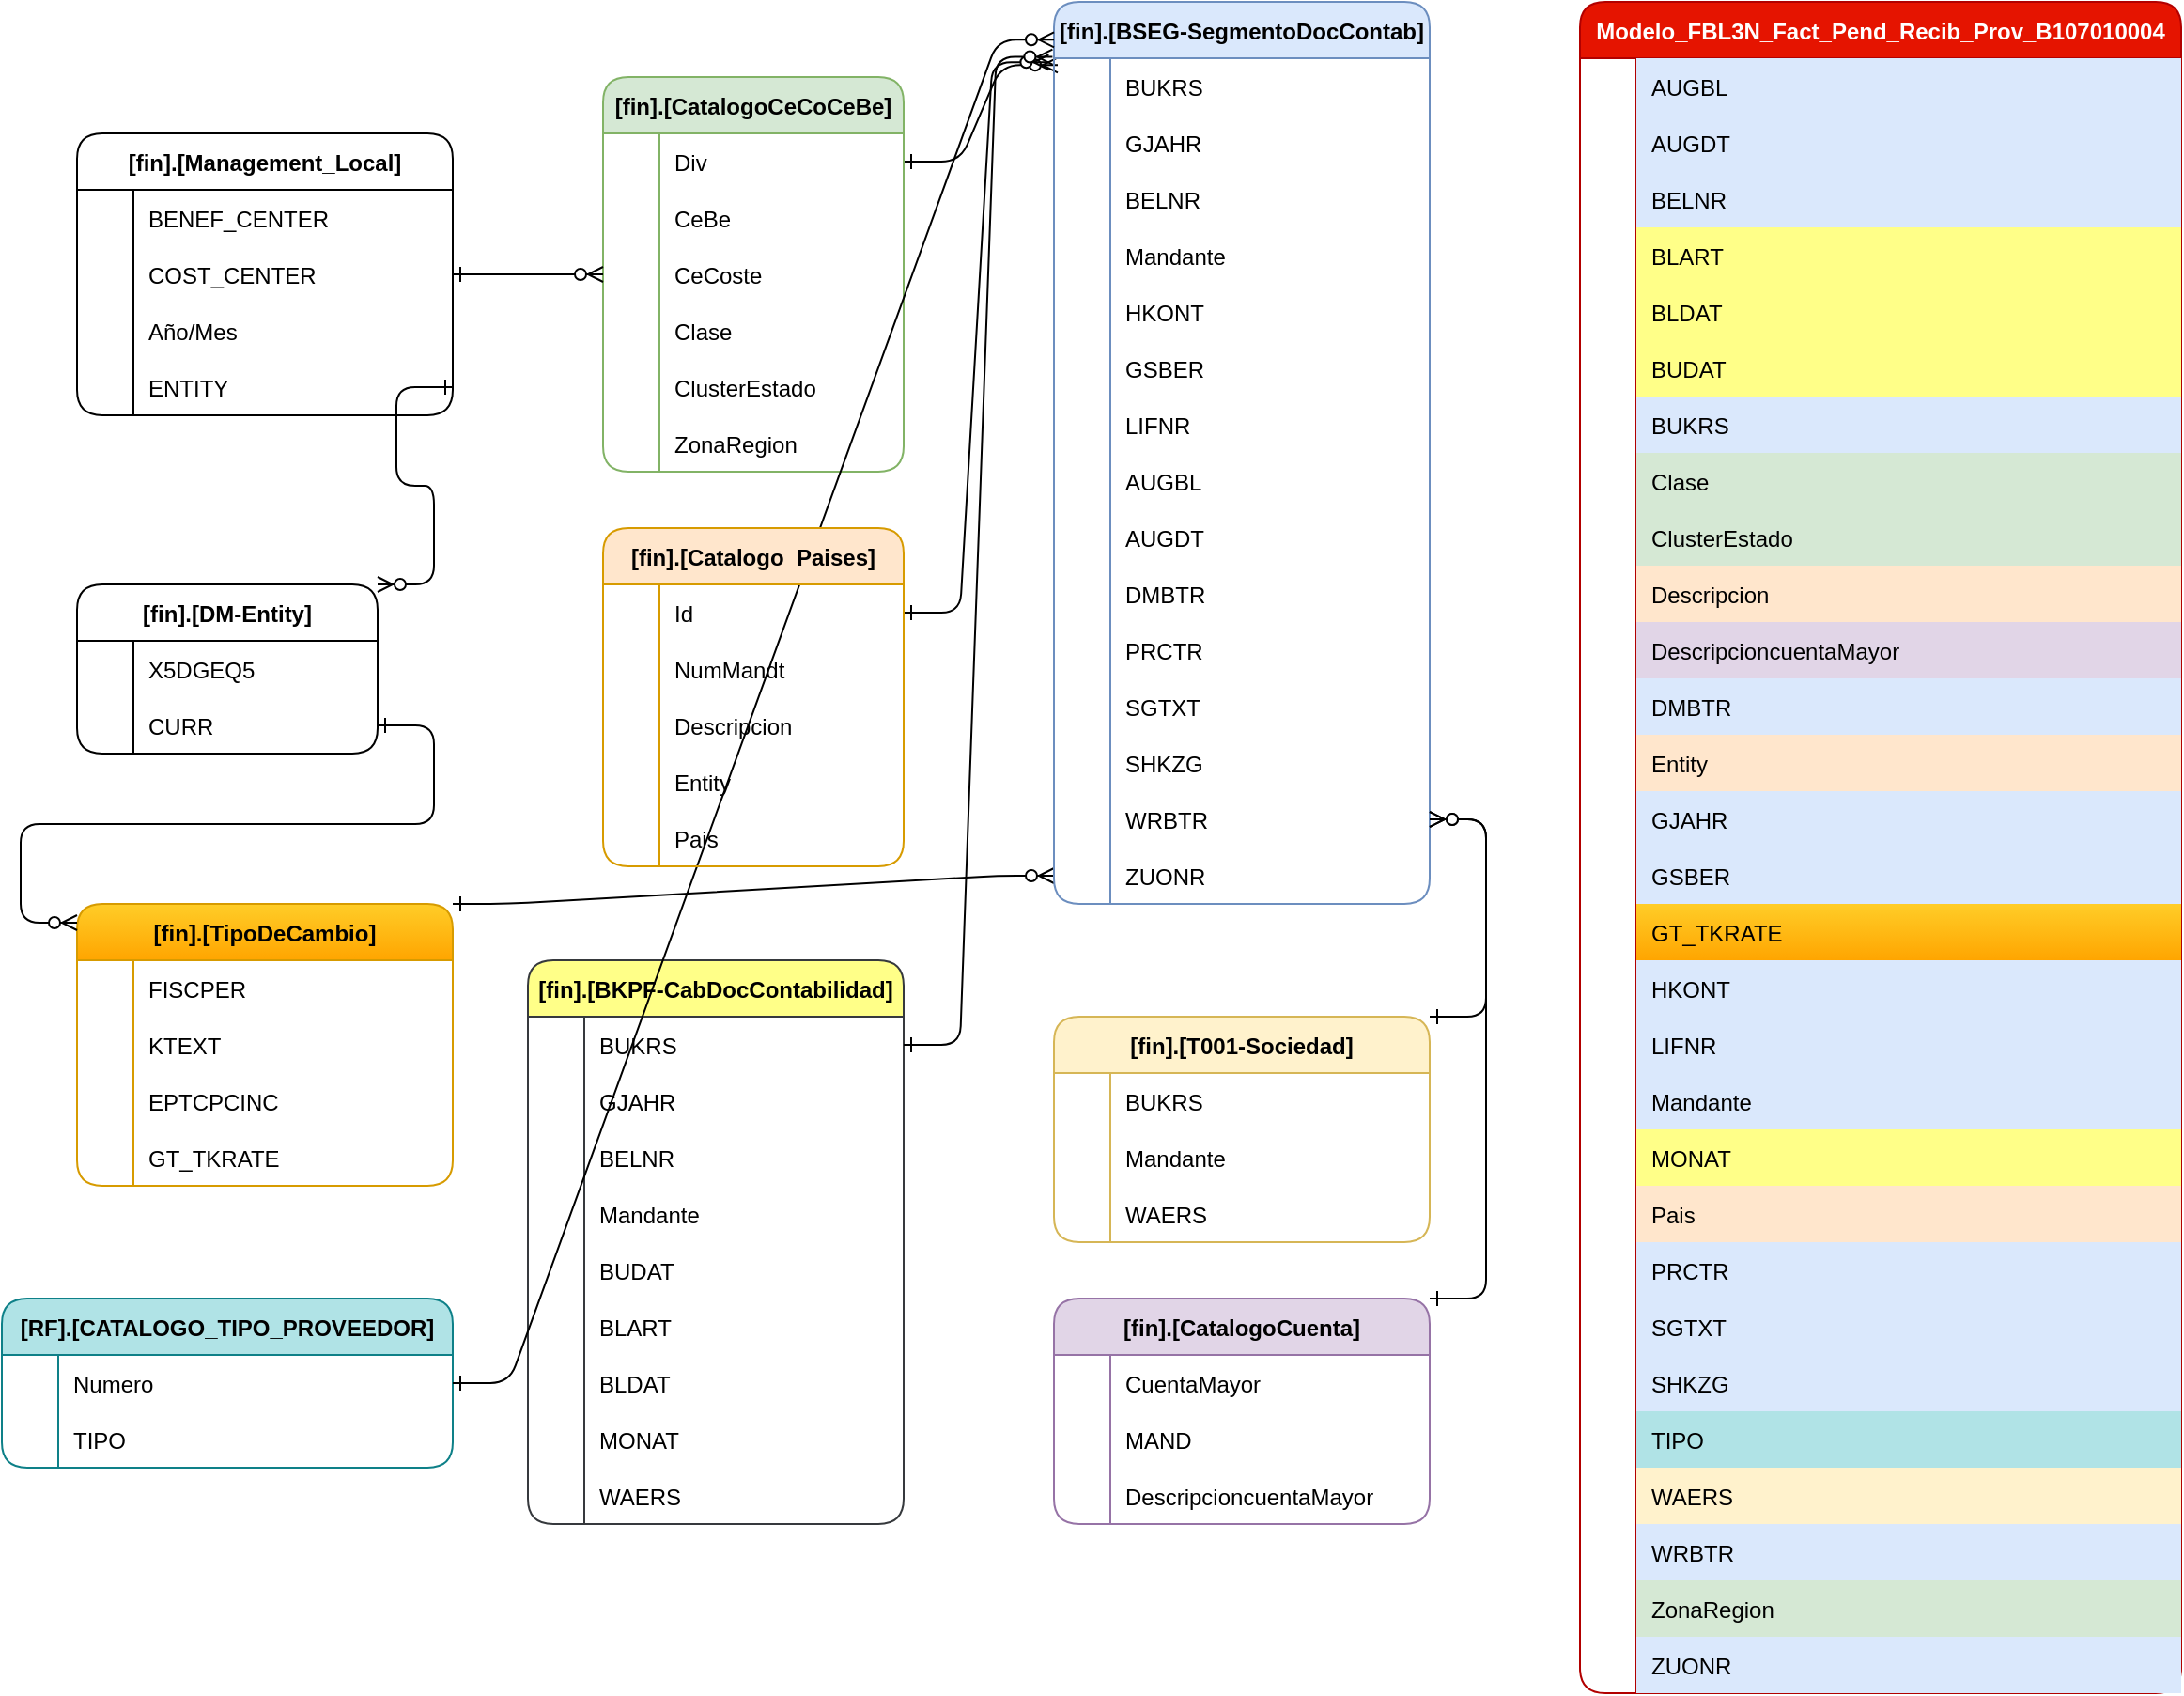 <mxfile version="21.6.5" type="github">
  <diagram id="R2lEEEUBdFMjLlhIrx00" name="Page-1">
    <mxGraphModel dx="1947" dy="1367" grid="0" gridSize="10" guides="0" tooltips="1" connect="1" arrows="1" fold="1" page="0" pageScale="1" pageWidth="850" pageHeight="1100" math="0" shadow="0" extFonts="Permanent Marker^https://fonts.googleapis.com/css?family=Permanent+Marker">
      <root>
        <mxCell id="0" />
        <mxCell id="1" parent="0" />
        <mxCell id="6r94PfFRITMtrs6CBCB6-250" value="" style="edgeStyle=entityRelationEdgeStyle;endArrow=ERzeroToMany;startArrow=ERone;endFill=1;startFill=0;exitX=1;exitY=0;exitDx=0;exitDy=0;entryX=0;entryY=0.5;entryDx=0;entryDy=0;" edge="1" parent="1" source="6r94PfFRITMtrs6CBCB6-224" target="6r94PfFRITMtrs6CBCB6-135">
          <mxGeometry width="100" height="100" relative="1" as="geometry">
            <mxPoint x="410" y="580" as="sourcePoint" />
            <mxPoint x="410" y="325" as="targetPoint" />
          </mxGeometry>
        </mxCell>
        <mxCell id="C-vyLk0tnHw3VtMMgP7b-1" value="" style="edgeStyle=entityRelationEdgeStyle;endArrow=ERzeroToMany;startArrow=ERone;endFill=1;startFill=0;entryX=0.01;entryY=0.122;entryDx=0;entryDy=0;entryPerimeter=0;exitX=1;exitY=0.5;exitDx=0;exitDy=0;" parent="1" source="6r94PfFRITMtrs6CBCB6-159" target="6r94PfFRITMtrs6CBCB6-93" edge="1">
          <mxGeometry width="100" height="100" relative="1" as="geometry">
            <mxPoint x="40" y="-140" as="sourcePoint" />
            <mxPoint x="120" y="-110" as="targetPoint" />
          </mxGeometry>
        </mxCell>
        <mxCell id="6r94PfFRITMtrs6CBCB6-1" value="Modelo_FBL3N_Fact_Pend_Recib_Prov_B107010004" style="shape=table;startSize=30;container=1;collapsible=1;childLayout=tableLayout;fixedRows=1;rowLines=0;fontStyle=1;align=center;resizeLast=1;fillColor=#e51400;fontColor=#ffffff;strokeColor=#B20000;rounded=1;" vertex="1" parent="1">
          <mxGeometry x="480" y="-120" width="320" height="900" as="geometry" />
        </mxCell>
        <mxCell id="6r94PfFRITMtrs6CBCB6-2" value="" style="shape=tableRow;horizontal=0;startSize=0;swimlaneHead=0;swimlaneBody=0;fillColor=none;collapsible=0;dropTarget=0;points=[[0,0.5],[1,0.5]];portConstraint=eastwest;strokeColor=inherit;top=0;left=0;right=0;bottom=0;" vertex="1" parent="6r94PfFRITMtrs6CBCB6-1">
          <mxGeometry y="30" width="320" height="30" as="geometry" />
        </mxCell>
        <mxCell id="6r94PfFRITMtrs6CBCB6-3" value="" style="shape=partialRectangle;overflow=hidden;connectable=0;fillColor=none;strokeColor=inherit;top=0;left=0;bottom=0;right=0;" vertex="1" parent="6r94PfFRITMtrs6CBCB6-2">
          <mxGeometry width="30" height="30" as="geometry">
            <mxRectangle width="30" height="30" as="alternateBounds" />
          </mxGeometry>
        </mxCell>
        <mxCell id="6r94PfFRITMtrs6CBCB6-4" value="AUGBL" style="shape=partialRectangle;overflow=hidden;connectable=0;fillColor=#dae8fc;align=left;strokeColor=#6c8ebf;top=0;left=0;bottom=0;right=0;spacingLeft=6;" vertex="1" parent="6r94PfFRITMtrs6CBCB6-2">
          <mxGeometry x="30" width="290" height="30" as="geometry">
            <mxRectangle width="290" height="30" as="alternateBounds" />
          </mxGeometry>
        </mxCell>
        <mxCell id="6r94PfFRITMtrs6CBCB6-5" value="" style="shape=tableRow;horizontal=0;startSize=0;swimlaneHead=0;swimlaneBody=0;fillColor=none;collapsible=0;dropTarget=0;points=[[0,0.5],[1,0.5]];portConstraint=eastwest;strokeColor=inherit;top=0;left=0;right=0;bottom=0;" vertex="1" parent="6r94PfFRITMtrs6CBCB6-1">
          <mxGeometry y="60" width="320" height="30" as="geometry" />
        </mxCell>
        <mxCell id="6r94PfFRITMtrs6CBCB6-6" value="" style="shape=partialRectangle;overflow=hidden;connectable=0;fillColor=none;strokeColor=inherit;top=0;left=0;bottom=0;right=0;" vertex="1" parent="6r94PfFRITMtrs6CBCB6-5">
          <mxGeometry width="30" height="30" as="geometry">
            <mxRectangle width="30" height="30" as="alternateBounds" />
          </mxGeometry>
        </mxCell>
        <mxCell id="6r94PfFRITMtrs6CBCB6-7" value="AUGDT" style="shape=partialRectangle;overflow=hidden;connectable=0;fillColor=#dae8fc;align=left;strokeColor=#6c8ebf;top=0;left=0;bottom=0;right=0;spacingLeft=6;" vertex="1" parent="6r94PfFRITMtrs6CBCB6-5">
          <mxGeometry x="30" width="290" height="30" as="geometry">
            <mxRectangle width="290" height="30" as="alternateBounds" />
          </mxGeometry>
        </mxCell>
        <mxCell id="6r94PfFRITMtrs6CBCB6-8" value="" style="shape=tableRow;horizontal=0;startSize=0;swimlaneHead=0;swimlaneBody=0;fillColor=none;collapsible=0;dropTarget=0;points=[[0,0.5],[1,0.5]];portConstraint=eastwest;strokeColor=inherit;top=0;left=0;right=0;bottom=0;" vertex="1" parent="6r94PfFRITMtrs6CBCB6-1">
          <mxGeometry y="90" width="320" height="30" as="geometry" />
        </mxCell>
        <mxCell id="6r94PfFRITMtrs6CBCB6-9" value="" style="shape=partialRectangle;overflow=hidden;connectable=0;fillColor=none;strokeColor=inherit;top=0;left=0;bottom=0;right=0;" vertex="1" parent="6r94PfFRITMtrs6CBCB6-8">
          <mxGeometry width="30" height="30" as="geometry">
            <mxRectangle width="30" height="30" as="alternateBounds" />
          </mxGeometry>
        </mxCell>
        <mxCell id="6r94PfFRITMtrs6CBCB6-10" value="BELNR" style="shape=partialRectangle;overflow=hidden;connectable=0;fillColor=#dae8fc;align=left;strokeColor=#6c8ebf;top=0;left=0;bottom=0;right=0;spacingLeft=6;" vertex="1" parent="6r94PfFRITMtrs6CBCB6-8">
          <mxGeometry x="30" width="290" height="30" as="geometry">
            <mxRectangle width="290" height="30" as="alternateBounds" />
          </mxGeometry>
        </mxCell>
        <mxCell id="6r94PfFRITMtrs6CBCB6-11" value="" style="shape=tableRow;horizontal=0;startSize=0;swimlaneHead=0;swimlaneBody=0;fillColor=none;collapsible=0;dropTarget=0;points=[[0,0.5],[1,0.5]];portConstraint=eastwest;strokeColor=inherit;top=0;left=0;right=0;bottom=0;" vertex="1" parent="6r94PfFRITMtrs6CBCB6-1">
          <mxGeometry y="120" width="320" height="30" as="geometry" />
        </mxCell>
        <mxCell id="6r94PfFRITMtrs6CBCB6-12" value="" style="shape=partialRectangle;overflow=hidden;connectable=0;fillColor=none;strokeColor=inherit;top=0;left=0;bottom=0;right=0;" vertex="1" parent="6r94PfFRITMtrs6CBCB6-11">
          <mxGeometry width="30" height="30" as="geometry">
            <mxRectangle width="30" height="30" as="alternateBounds" />
          </mxGeometry>
        </mxCell>
        <mxCell id="6r94PfFRITMtrs6CBCB6-13" value="BLART" style="shape=partialRectangle;overflow=hidden;connectable=0;fillColor=#ffff88;align=left;strokeColor=#36393d;top=0;left=0;bottom=0;right=0;spacingLeft=6;" vertex="1" parent="6r94PfFRITMtrs6CBCB6-11">
          <mxGeometry x="30" width="290" height="30" as="geometry">
            <mxRectangle width="290" height="30" as="alternateBounds" />
          </mxGeometry>
        </mxCell>
        <mxCell id="6r94PfFRITMtrs6CBCB6-14" value="" style="shape=tableRow;horizontal=0;startSize=0;swimlaneHead=0;swimlaneBody=0;fillColor=none;collapsible=0;dropTarget=0;points=[[0,0.5],[1,0.5]];portConstraint=eastwest;strokeColor=inherit;top=0;left=0;right=0;bottom=0;" vertex="1" parent="6r94PfFRITMtrs6CBCB6-1">
          <mxGeometry y="150" width="320" height="30" as="geometry" />
        </mxCell>
        <mxCell id="6r94PfFRITMtrs6CBCB6-15" value="" style="shape=partialRectangle;overflow=hidden;connectable=0;fillColor=none;strokeColor=inherit;top=0;left=0;bottom=0;right=0;" vertex="1" parent="6r94PfFRITMtrs6CBCB6-14">
          <mxGeometry width="30" height="30" as="geometry">
            <mxRectangle width="30" height="30" as="alternateBounds" />
          </mxGeometry>
        </mxCell>
        <mxCell id="6r94PfFRITMtrs6CBCB6-16" value="BLDAT" style="shape=partialRectangle;overflow=hidden;connectable=0;fillColor=#ffff88;align=left;strokeColor=#36393d;top=0;left=0;bottom=0;right=0;spacingLeft=6;" vertex="1" parent="6r94PfFRITMtrs6CBCB6-14">
          <mxGeometry x="30" width="290" height="30" as="geometry">
            <mxRectangle width="290" height="30" as="alternateBounds" />
          </mxGeometry>
        </mxCell>
        <mxCell id="6r94PfFRITMtrs6CBCB6-17" value="" style="shape=tableRow;horizontal=0;startSize=0;swimlaneHead=0;swimlaneBody=0;fillColor=none;collapsible=0;dropTarget=0;points=[[0,0.5],[1,0.5]];portConstraint=eastwest;strokeColor=inherit;top=0;left=0;right=0;bottom=0;" vertex="1" parent="6r94PfFRITMtrs6CBCB6-1">
          <mxGeometry y="180" width="320" height="30" as="geometry" />
        </mxCell>
        <mxCell id="6r94PfFRITMtrs6CBCB6-18" value="" style="shape=partialRectangle;overflow=hidden;connectable=0;fillColor=none;strokeColor=inherit;top=0;left=0;bottom=0;right=0;" vertex="1" parent="6r94PfFRITMtrs6CBCB6-17">
          <mxGeometry width="30" height="30" as="geometry">
            <mxRectangle width="30" height="30" as="alternateBounds" />
          </mxGeometry>
        </mxCell>
        <mxCell id="6r94PfFRITMtrs6CBCB6-19" value="BUDAT" style="shape=partialRectangle;overflow=hidden;connectable=0;fillColor=#ffff88;align=left;strokeColor=#36393d;top=0;left=0;bottom=0;right=0;spacingLeft=6;" vertex="1" parent="6r94PfFRITMtrs6CBCB6-17">
          <mxGeometry x="30" width="290" height="30" as="geometry">
            <mxRectangle width="290" height="30" as="alternateBounds" />
          </mxGeometry>
        </mxCell>
        <mxCell id="6r94PfFRITMtrs6CBCB6-20" value="" style="shape=tableRow;horizontal=0;startSize=0;swimlaneHead=0;swimlaneBody=0;fillColor=none;collapsible=0;dropTarget=0;points=[[0,0.5],[1,0.5]];portConstraint=eastwest;strokeColor=inherit;top=0;left=0;right=0;bottom=0;" vertex="1" parent="6r94PfFRITMtrs6CBCB6-1">
          <mxGeometry y="210" width="320" height="30" as="geometry" />
        </mxCell>
        <mxCell id="6r94PfFRITMtrs6CBCB6-21" value="" style="shape=partialRectangle;overflow=hidden;connectable=0;fillColor=none;strokeColor=inherit;top=0;left=0;bottom=0;right=0;" vertex="1" parent="6r94PfFRITMtrs6CBCB6-20">
          <mxGeometry width="30" height="30" as="geometry">
            <mxRectangle width="30" height="30" as="alternateBounds" />
          </mxGeometry>
        </mxCell>
        <mxCell id="6r94PfFRITMtrs6CBCB6-22" value="BUKRS" style="shape=partialRectangle;overflow=hidden;connectable=0;fillColor=#dae8fc;align=left;strokeColor=#6c8ebf;top=0;left=0;bottom=0;right=0;spacingLeft=6;" vertex="1" parent="6r94PfFRITMtrs6CBCB6-20">
          <mxGeometry x="30" width="290" height="30" as="geometry">
            <mxRectangle width="290" height="30" as="alternateBounds" />
          </mxGeometry>
        </mxCell>
        <mxCell id="6r94PfFRITMtrs6CBCB6-23" value="" style="shape=tableRow;horizontal=0;startSize=0;swimlaneHead=0;swimlaneBody=0;fillColor=none;collapsible=0;dropTarget=0;points=[[0,0.5],[1,0.5]];portConstraint=eastwest;strokeColor=inherit;top=0;left=0;right=0;bottom=0;" vertex="1" parent="6r94PfFRITMtrs6CBCB6-1">
          <mxGeometry y="240" width="320" height="30" as="geometry" />
        </mxCell>
        <mxCell id="6r94PfFRITMtrs6CBCB6-24" value="" style="shape=partialRectangle;overflow=hidden;connectable=0;fillColor=none;strokeColor=inherit;top=0;left=0;bottom=0;right=0;" vertex="1" parent="6r94PfFRITMtrs6CBCB6-23">
          <mxGeometry width="30" height="30" as="geometry">
            <mxRectangle width="30" height="30" as="alternateBounds" />
          </mxGeometry>
        </mxCell>
        <mxCell id="6r94PfFRITMtrs6CBCB6-25" value="Clase" style="shape=partialRectangle;overflow=hidden;connectable=0;fillColor=#d5e8d4;align=left;strokeColor=#82b366;top=0;left=0;bottom=0;right=0;spacingLeft=6;" vertex="1" parent="6r94PfFRITMtrs6CBCB6-23">
          <mxGeometry x="30" width="290" height="30" as="geometry">
            <mxRectangle width="290" height="30" as="alternateBounds" />
          </mxGeometry>
        </mxCell>
        <mxCell id="6r94PfFRITMtrs6CBCB6-26" value="" style="shape=tableRow;horizontal=0;startSize=0;swimlaneHead=0;swimlaneBody=0;fillColor=none;collapsible=0;dropTarget=0;points=[[0,0.5],[1,0.5]];portConstraint=eastwest;strokeColor=inherit;top=0;left=0;right=0;bottom=0;" vertex="1" parent="6r94PfFRITMtrs6CBCB6-1">
          <mxGeometry y="270" width="320" height="30" as="geometry" />
        </mxCell>
        <mxCell id="6r94PfFRITMtrs6CBCB6-27" value="" style="shape=partialRectangle;overflow=hidden;connectable=0;fillColor=none;strokeColor=inherit;top=0;left=0;bottom=0;right=0;" vertex="1" parent="6r94PfFRITMtrs6CBCB6-26">
          <mxGeometry width="30" height="30" as="geometry">
            <mxRectangle width="30" height="30" as="alternateBounds" />
          </mxGeometry>
        </mxCell>
        <mxCell id="6r94PfFRITMtrs6CBCB6-28" value="ClusterEstado" style="shape=partialRectangle;overflow=hidden;connectable=0;fillColor=#d5e8d4;align=left;strokeColor=#82b366;top=0;left=0;bottom=0;right=0;spacingLeft=6;" vertex="1" parent="6r94PfFRITMtrs6CBCB6-26">
          <mxGeometry x="30" width="290" height="30" as="geometry">
            <mxRectangle width="290" height="30" as="alternateBounds" />
          </mxGeometry>
        </mxCell>
        <mxCell id="6r94PfFRITMtrs6CBCB6-29" value="" style="shape=tableRow;horizontal=0;startSize=0;swimlaneHead=0;swimlaneBody=0;fillColor=none;collapsible=0;dropTarget=0;points=[[0,0.5],[1,0.5]];portConstraint=eastwest;strokeColor=inherit;top=0;left=0;right=0;bottom=0;" vertex="1" parent="6r94PfFRITMtrs6CBCB6-1">
          <mxGeometry y="300" width="320" height="30" as="geometry" />
        </mxCell>
        <mxCell id="6r94PfFRITMtrs6CBCB6-30" value="" style="shape=partialRectangle;overflow=hidden;connectable=0;fillColor=none;strokeColor=inherit;top=0;left=0;bottom=0;right=0;" vertex="1" parent="6r94PfFRITMtrs6CBCB6-29">
          <mxGeometry width="30" height="30" as="geometry">
            <mxRectangle width="30" height="30" as="alternateBounds" />
          </mxGeometry>
        </mxCell>
        <mxCell id="6r94PfFRITMtrs6CBCB6-31" value="Descripcion" style="shape=partialRectangle;overflow=hidden;connectable=0;fillColor=#ffe6cc;align=left;strokeColor=#d79b00;top=0;left=0;bottom=0;right=0;spacingLeft=6;" vertex="1" parent="6r94PfFRITMtrs6CBCB6-29">
          <mxGeometry x="30" width="290" height="30" as="geometry">
            <mxRectangle width="290" height="30" as="alternateBounds" />
          </mxGeometry>
        </mxCell>
        <mxCell id="6r94PfFRITMtrs6CBCB6-32" value="" style="shape=tableRow;horizontal=0;startSize=0;swimlaneHead=0;swimlaneBody=0;fillColor=none;collapsible=0;dropTarget=0;points=[[0,0.5],[1,0.5]];portConstraint=eastwest;strokeColor=inherit;top=0;left=0;right=0;bottom=0;" vertex="1" parent="6r94PfFRITMtrs6CBCB6-1">
          <mxGeometry y="330" width="320" height="30" as="geometry" />
        </mxCell>
        <mxCell id="6r94PfFRITMtrs6CBCB6-33" value="" style="shape=partialRectangle;overflow=hidden;connectable=0;fillColor=none;strokeColor=inherit;top=0;left=0;bottom=0;right=0;" vertex="1" parent="6r94PfFRITMtrs6CBCB6-32">
          <mxGeometry width="30" height="30" as="geometry">
            <mxRectangle width="30" height="30" as="alternateBounds" />
          </mxGeometry>
        </mxCell>
        <mxCell id="6r94PfFRITMtrs6CBCB6-34" value="DescripcioncuentaMayor" style="shape=partialRectangle;overflow=hidden;connectable=0;fillColor=#e1d5e7;align=left;strokeColor=#9673a6;top=0;left=0;bottom=0;right=0;spacingLeft=6;" vertex="1" parent="6r94PfFRITMtrs6CBCB6-32">
          <mxGeometry x="30" width="290" height="30" as="geometry">
            <mxRectangle width="290" height="30" as="alternateBounds" />
          </mxGeometry>
        </mxCell>
        <mxCell id="6r94PfFRITMtrs6CBCB6-35" value="" style="shape=tableRow;horizontal=0;startSize=0;swimlaneHead=0;swimlaneBody=0;fillColor=none;collapsible=0;dropTarget=0;points=[[0,0.5],[1,0.5]];portConstraint=eastwest;strokeColor=inherit;top=0;left=0;right=0;bottom=0;" vertex="1" parent="6r94PfFRITMtrs6CBCB6-1">
          <mxGeometry y="360" width="320" height="30" as="geometry" />
        </mxCell>
        <mxCell id="6r94PfFRITMtrs6CBCB6-36" value="" style="shape=partialRectangle;overflow=hidden;connectable=0;fillColor=none;strokeColor=inherit;top=0;left=0;bottom=0;right=0;" vertex="1" parent="6r94PfFRITMtrs6CBCB6-35">
          <mxGeometry width="30" height="30" as="geometry">
            <mxRectangle width="30" height="30" as="alternateBounds" />
          </mxGeometry>
        </mxCell>
        <mxCell id="6r94PfFRITMtrs6CBCB6-37" value="DMBTR" style="shape=partialRectangle;overflow=hidden;connectable=0;fillColor=#dae8fc;align=left;strokeColor=#6c8ebf;top=0;left=0;bottom=0;right=0;spacingLeft=6;" vertex="1" parent="6r94PfFRITMtrs6CBCB6-35">
          <mxGeometry x="30" width="290" height="30" as="geometry">
            <mxRectangle width="290" height="30" as="alternateBounds" />
          </mxGeometry>
        </mxCell>
        <mxCell id="6r94PfFRITMtrs6CBCB6-38" value="" style="shape=tableRow;horizontal=0;startSize=0;swimlaneHead=0;swimlaneBody=0;fillColor=none;collapsible=0;dropTarget=0;points=[[0,0.5],[1,0.5]];portConstraint=eastwest;strokeColor=inherit;top=0;left=0;right=0;bottom=0;" vertex="1" parent="6r94PfFRITMtrs6CBCB6-1">
          <mxGeometry y="390" width="320" height="30" as="geometry" />
        </mxCell>
        <mxCell id="6r94PfFRITMtrs6CBCB6-39" value="" style="shape=partialRectangle;overflow=hidden;connectable=0;fillColor=none;strokeColor=inherit;top=0;left=0;bottom=0;right=0;" vertex="1" parent="6r94PfFRITMtrs6CBCB6-38">
          <mxGeometry width="30" height="30" as="geometry">
            <mxRectangle width="30" height="30" as="alternateBounds" />
          </mxGeometry>
        </mxCell>
        <mxCell id="6r94PfFRITMtrs6CBCB6-40" value="Entity" style="shape=partialRectangle;overflow=hidden;connectable=0;fillColor=#ffe6cc;align=left;strokeColor=#d79b00;top=0;left=0;bottom=0;right=0;spacingLeft=6;" vertex="1" parent="6r94PfFRITMtrs6CBCB6-38">
          <mxGeometry x="30" width="290" height="30" as="geometry">
            <mxRectangle width="290" height="30" as="alternateBounds" />
          </mxGeometry>
        </mxCell>
        <mxCell id="6r94PfFRITMtrs6CBCB6-41" value="" style="shape=tableRow;horizontal=0;startSize=0;swimlaneHead=0;swimlaneBody=0;fillColor=none;collapsible=0;dropTarget=0;points=[[0,0.5],[1,0.5]];portConstraint=eastwest;strokeColor=inherit;top=0;left=0;right=0;bottom=0;" vertex="1" parent="6r94PfFRITMtrs6CBCB6-1">
          <mxGeometry y="420" width="320" height="30" as="geometry" />
        </mxCell>
        <mxCell id="6r94PfFRITMtrs6CBCB6-42" value="" style="shape=partialRectangle;overflow=hidden;connectable=0;fillColor=none;strokeColor=inherit;top=0;left=0;bottom=0;right=0;" vertex="1" parent="6r94PfFRITMtrs6CBCB6-41">
          <mxGeometry width="30" height="30" as="geometry">
            <mxRectangle width="30" height="30" as="alternateBounds" />
          </mxGeometry>
        </mxCell>
        <mxCell id="6r94PfFRITMtrs6CBCB6-43" value="GJAHR" style="shape=partialRectangle;overflow=hidden;connectable=0;fillColor=#dae8fc;align=left;strokeColor=#6c8ebf;top=0;left=0;bottom=0;right=0;spacingLeft=6;" vertex="1" parent="6r94PfFRITMtrs6CBCB6-41">
          <mxGeometry x="30" width="290" height="30" as="geometry">
            <mxRectangle width="290" height="30" as="alternateBounds" />
          </mxGeometry>
        </mxCell>
        <mxCell id="6r94PfFRITMtrs6CBCB6-44" value="" style="shape=tableRow;horizontal=0;startSize=0;swimlaneHead=0;swimlaneBody=0;fillColor=none;collapsible=0;dropTarget=0;points=[[0,0.5],[1,0.5]];portConstraint=eastwest;strokeColor=inherit;top=0;left=0;right=0;bottom=0;" vertex="1" parent="6r94PfFRITMtrs6CBCB6-1">
          <mxGeometry y="450" width="320" height="30" as="geometry" />
        </mxCell>
        <mxCell id="6r94PfFRITMtrs6CBCB6-45" value="" style="shape=partialRectangle;overflow=hidden;connectable=0;fillColor=none;strokeColor=inherit;top=0;left=0;bottom=0;right=0;" vertex="1" parent="6r94PfFRITMtrs6CBCB6-44">
          <mxGeometry width="30" height="30" as="geometry">
            <mxRectangle width="30" height="30" as="alternateBounds" />
          </mxGeometry>
        </mxCell>
        <mxCell id="6r94PfFRITMtrs6CBCB6-46" value="GSBER" style="shape=partialRectangle;overflow=hidden;connectable=0;fillColor=#dae8fc;align=left;strokeColor=#6c8ebf;top=0;left=0;bottom=0;right=0;spacingLeft=6;" vertex="1" parent="6r94PfFRITMtrs6CBCB6-44">
          <mxGeometry x="30" width="290" height="30" as="geometry">
            <mxRectangle width="290" height="30" as="alternateBounds" />
          </mxGeometry>
        </mxCell>
        <mxCell id="6r94PfFRITMtrs6CBCB6-47" value="" style="shape=tableRow;horizontal=0;startSize=0;swimlaneHead=0;swimlaneBody=0;fillColor=none;collapsible=0;dropTarget=0;points=[[0,0.5],[1,0.5]];portConstraint=eastwest;strokeColor=inherit;top=0;left=0;right=0;bottom=0;" vertex="1" parent="6r94PfFRITMtrs6CBCB6-1">
          <mxGeometry y="480" width="320" height="30" as="geometry" />
        </mxCell>
        <mxCell id="6r94PfFRITMtrs6CBCB6-48" value="" style="shape=partialRectangle;overflow=hidden;connectable=0;fillColor=none;strokeColor=inherit;top=0;left=0;bottom=0;right=0;" vertex="1" parent="6r94PfFRITMtrs6CBCB6-47">
          <mxGeometry width="30" height="30" as="geometry">
            <mxRectangle width="30" height="30" as="alternateBounds" />
          </mxGeometry>
        </mxCell>
        <mxCell id="6r94PfFRITMtrs6CBCB6-49" value="GT_TKRATE" style="shape=partialRectangle;overflow=hidden;connectable=0;fillColor=#ffcd28;align=left;strokeColor=#d79b00;top=0;left=0;bottom=0;right=0;spacingLeft=6;gradientColor=#ffa500;" vertex="1" parent="6r94PfFRITMtrs6CBCB6-47">
          <mxGeometry x="30" width="290" height="30" as="geometry">
            <mxRectangle width="290" height="30" as="alternateBounds" />
          </mxGeometry>
        </mxCell>
        <mxCell id="6r94PfFRITMtrs6CBCB6-50" value="" style="shape=tableRow;horizontal=0;startSize=0;swimlaneHead=0;swimlaneBody=0;fillColor=none;collapsible=0;dropTarget=0;points=[[0,0.5],[1,0.5]];portConstraint=eastwest;strokeColor=inherit;top=0;left=0;right=0;bottom=0;" vertex="1" parent="6r94PfFRITMtrs6CBCB6-1">
          <mxGeometry y="510" width="320" height="30" as="geometry" />
        </mxCell>
        <mxCell id="6r94PfFRITMtrs6CBCB6-51" value="" style="shape=partialRectangle;overflow=hidden;connectable=0;fillColor=none;strokeColor=inherit;top=0;left=0;bottom=0;right=0;" vertex="1" parent="6r94PfFRITMtrs6CBCB6-50">
          <mxGeometry width="30" height="30" as="geometry">
            <mxRectangle width="30" height="30" as="alternateBounds" />
          </mxGeometry>
        </mxCell>
        <mxCell id="6r94PfFRITMtrs6CBCB6-52" value="HKONT" style="shape=partialRectangle;overflow=hidden;connectable=0;fillColor=#dae8fc;align=left;strokeColor=#6c8ebf;top=0;left=0;bottom=0;right=0;spacingLeft=6;" vertex="1" parent="6r94PfFRITMtrs6CBCB6-50">
          <mxGeometry x="30" width="290" height="30" as="geometry">
            <mxRectangle width="290" height="30" as="alternateBounds" />
          </mxGeometry>
        </mxCell>
        <mxCell id="6r94PfFRITMtrs6CBCB6-53" value="" style="shape=tableRow;horizontal=0;startSize=0;swimlaneHead=0;swimlaneBody=0;fillColor=none;collapsible=0;dropTarget=0;points=[[0,0.5],[1,0.5]];portConstraint=eastwest;strokeColor=inherit;top=0;left=0;right=0;bottom=0;" vertex="1" parent="6r94PfFRITMtrs6CBCB6-1">
          <mxGeometry y="540" width="320" height="30" as="geometry" />
        </mxCell>
        <mxCell id="6r94PfFRITMtrs6CBCB6-54" value="" style="shape=partialRectangle;overflow=hidden;connectable=0;fillColor=none;strokeColor=inherit;top=0;left=0;bottom=0;right=0;" vertex="1" parent="6r94PfFRITMtrs6CBCB6-53">
          <mxGeometry width="30" height="30" as="geometry">
            <mxRectangle width="30" height="30" as="alternateBounds" />
          </mxGeometry>
        </mxCell>
        <mxCell id="6r94PfFRITMtrs6CBCB6-55" value="LIFNR" style="shape=partialRectangle;overflow=hidden;connectable=0;fillColor=#dae8fc;align=left;strokeColor=#6c8ebf;top=0;left=0;bottom=0;right=0;spacingLeft=6;" vertex="1" parent="6r94PfFRITMtrs6CBCB6-53">
          <mxGeometry x="30" width="290" height="30" as="geometry">
            <mxRectangle width="290" height="30" as="alternateBounds" />
          </mxGeometry>
        </mxCell>
        <mxCell id="6r94PfFRITMtrs6CBCB6-56" value="" style="shape=tableRow;horizontal=0;startSize=0;swimlaneHead=0;swimlaneBody=0;fillColor=none;collapsible=0;dropTarget=0;points=[[0,0.5],[1,0.5]];portConstraint=eastwest;strokeColor=inherit;top=0;left=0;right=0;bottom=0;" vertex="1" parent="6r94PfFRITMtrs6CBCB6-1">
          <mxGeometry y="570" width="320" height="30" as="geometry" />
        </mxCell>
        <mxCell id="6r94PfFRITMtrs6CBCB6-57" value="" style="shape=partialRectangle;overflow=hidden;connectable=0;fillColor=none;strokeColor=inherit;top=0;left=0;bottom=0;right=0;" vertex="1" parent="6r94PfFRITMtrs6CBCB6-56">
          <mxGeometry width="30" height="30" as="geometry">
            <mxRectangle width="30" height="30" as="alternateBounds" />
          </mxGeometry>
        </mxCell>
        <mxCell id="6r94PfFRITMtrs6CBCB6-58" value="Mandante" style="shape=partialRectangle;overflow=hidden;connectable=0;fillColor=#dae8fc;align=left;strokeColor=#6c8ebf;top=0;left=0;bottom=0;right=0;spacingLeft=6;" vertex="1" parent="6r94PfFRITMtrs6CBCB6-56">
          <mxGeometry x="30" width="290" height="30" as="geometry">
            <mxRectangle width="290" height="30" as="alternateBounds" />
          </mxGeometry>
        </mxCell>
        <mxCell id="6r94PfFRITMtrs6CBCB6-59" value="" style="shape=tableRow;horizontal=0;startSize=0;swimlaneHead=0;swimlaneBody=0;fillColor=none;collapsible=0;dropTarget=0;points=[[0,0.5],[1,0.5]];portConstraint=eastwest;strokeColor=inherit;top=0;left=0;right=0;bottom=0;" vertex="1" parent="6r94PfFRITMtrs6CBCB6-1">
          <mxGeometry y="600" width="320" height="30" as="geometry" />
        </mxCell>
        <mxCell id="6r94PfFRITMtrs6CBCB6-60" value="" style="shape=partialRectangle;overflow=hidden;connectable=0;fillColor=none;strokeColor=inherit;top=0;left=0;bottom=0;right=0;" vertex="1" parent="6r94PfFRITMtrs6CBCB6-59">
          <mxGeometry width="30" height="30" as="geometry">
            <mxRectangle width="30" height="30" as="alternateBounds" />
          </mxGeometry>
        </mxCell>
        <mxCell id="6r94PfFRITMtrs6CBCB6-61" value="MONAT" style="shape=partialRectangle;overflow=hidden;connectable=0;fillColor=#ffff88;align=left;strokeColor=#36393d;top=0;left=0;bottom=0;right=0;spacingLeft=6;" vertex="1" parent="6r94PfFRITMtrs6CBCB6-59">
          <mxGeometry x="30" width="290" height="30" as="geometry">
            <mxRectangle width="290" height="30" as="alternateBounds" />
          </mxGeometry>
        </mxCell>
        <mxCell id="6r94PfFRITMtrs6CBCB6-62" value="" style="shape=tableRow;horizontal=0;startSize=0;swimlaneHead=0;swimlaneBody=0;fillColor=none;collapsible=0;dropTarget=0;points=[[0,0.5],[1,0.5]];portConstraint=eastwest;strokeColor=inherit;top=0;left=0;right=0;bottom=0;" vertex="1" parent="6r94PfFRITMtrs6CBCB6-1">
          <mxGeometry y="630" width="320" height="30" as="geometry" />
        </mxCell>
        <mxCell id="6r94PfFRITMtrs6CBCB6-63" value="" style="shape=partialRectangle;overflow=hidden;connectable=0;fillColor=none;strokeColor=inherit;top=0;left=0;bottom=0;right=0;" vertex="1" parent="6r94PfFRITMtrs6CBCB6-62">
          <mxGeometry width="30" height="30" as="geometry">
            <mxRectangle width="30" height="30" as="alternateBounds" />
          </mxGeometry>
        </mxCell>
        <mxCell id="6r94PfFRITMtrs6CBCB6-64" value="Pais" style="shape=partialRectangle;overflow=hidden;connectable=0;fillColor=#ffe6cc;align=left;strokeColor=#d79b00;top=0;left=0;bottom=0;right=0;spacingLeft=6;" vertex="1" parent="6r94PfFRITMtrs6CBCB6-62">
          <mxGeometry x="30" width="290" height="30" as="geometry">
            <mxRectangle width="290" height="30" as="alternateBounds" />
          </mxGeometry>
        </mxCell>
        <mxCell id="6r94PfFRITMtrs6CBCB6-65" value="" style="shape=tableRow;horizontal=0;startSize=0;swimlaneHead=0;swimlaneBody=0;fillColor=none;collapsible=0;dropTarget=0;points=[[0,0.5],[1,0.5]];portConstraint=eastwest;strokeColor=inherit;top=0;left=0;right=0;bottom=0;" vertex="1" parent="6r94PfFRITMtrs6CBCB6-1">
          <mxGeometry y="660" width="320" height="30" as="geometry" />
        </mxCell>
        <mxCell id="6r94PfFRITMtrs6CBCB6-66" value="" style="shape=partialRectangle;overflow=hidden;connectable=0;fillColor=none;strokeColor=inherit;top=0;left=0;bottom=0;right=0;" vertex="1" parent="6r94PfFRITMtrs6CBCB6-65">
          <mxGeometry width="30" height="30" as="geometry">
            <mxRectangle width="30" height="30" as="alternateBounds" />
          </mxGeometry>
        </mxCell>
        <mxCell id="6r94PfFRITMtrs6CBCB6-67" value="PRCTR" style="shape=partialRectangle;overflow=hidden;connectable=0;fillColor=#dae8fc;align=left;strokeColor=#6c8ebf;top=0;left=0;bottom=0;right=0;spacingLeft=6;" vertex="1" parent="6r94PfFRITMtrs6CBCB6-65">
          <mxGeometry x="30" width="290" height="30" as="geometry">
            <mxRectangle width="290" height="30" as="alternateBounds" />
          </mxGeometry>
        </mxCell>
        <mxCell id="6r94PfFRITMtrs6CBCB6-68" value="" style="shape=tableRow;horizontal=0;startSize=0;swimlaneHead=0;swimlaneBody=0;fillColor=none;collapsible=0;dropTarget=0;points=[[0,0.5],[1,0.5]];portConstraint=eastwest;strokeColor=inherit;top=0;left=0;right=0;bottom=0;" vertex="1" parent="6r94PfFRITMtrs6CBCB6-1">
          <mxGeometry y="690" width="320" height="30" as="geometry" />
        </mxCell>
        <mxCell id="6r94PfFRITMtrs6CBCB6-69" value="" style="shape=partialRectangle;overflow=hidden;connectable=0;fillColor=none;strokeColor=inherit;top=0;left=0;bottom=0;right=0;" vertex="1" parent="6r94PfFRITMtrs6CBCB6-68">
          <mxGeometry width="30" height="30" as="geometry">
            <mxRectangle width="30" height="30" as="alternateBounds" />
          </mxGeometry>
        </mxCell>
        <mxCell id="6r94PfFRITMtrs6CBCB6-70" value="SGTXT" style="shape=partialRectangle;overflow=hidden;connectable=0;fillColor=#dae8fc;align=left;strokeColor=#6c8ebf;top=0;left=0;bottom=0;right=0;spacingLeft=6;" vertex="1" parent="6r94PfFRITMtrs6CBCB6-68">
          <mxGeometry x="30" width="290" height="30" as="geometry">
            <mxRectangle width="290" height="30" as="alternateBounds" />
          </mxGeometry>
        </mxCell>
        <mxCell id="6r94PfFRITMtrs6CBCB6-71" value="" style="shape=tableRow;horizontal=0;startSize=0;swimlaneHead=0;swimlaneBody=0;fillColor=none;collapsible=0;dropTarget=0;points=[[0,0.5],[1,0.5]];portConstraint=eastwest;strokeColor=inherit;top=0;left=0;right=0;bottom=0;" vertex="1" parent="6r94PfFRITMtrs6CBCB6-1">
          <mxGeometry y="720" width="320" height="30" as="geometry" />
        </mxCell>
        <mxCell id="6r94PfFRITMtrs6CBCB6-72" value="" style="shape=partialRectangle;overflow=hidden;connectable=0;fillColor=none;strokeColor=inherit;top=0;left=0;bottom=0;right=0;" vertex="1" parent="6r94PfFRITMtrs6CBCB6-71">
          <mxGeometry width="30" height="30" as="geometry">
            <mxRectangle width="30" height="30" as="alternateBounds" />
          </mxGeometry>
        </mxCell>
        <mxCell id="6r94PfFRITMtrs6CBCB6-73" value="SHKZG" style="shape=partialRectangle;overflow=hidden;connectable=0;fillColor=#dae8fc;align=left;strokeColor=#6c8ebf;top=0;left=0;bottom=0;right=0;spacingLeft=6;" vertex="1" parent="6r94PfFRITMtrs6CBCB6-71">
          <mxGeometry x="30" width="290" height="30" as="geometry">
            <mxRectangle width="290" height="30" as="alternateBounds" />
          </mxGeometry>
        </mxCell>
        <mxCell id="6r94PfFRITMtrs6CBCB6-74" value="" style="shape=tableRow;horizontal=0;startSize=0;swimlaneHead=0;swimlaneBody=0;fillColor=none;collapsible=0;dropTarget=0;points=[[0,0.5],[1,0.5]];portConstraint=eastwest;strokeColor=inherit;top=0;left=0;right=0;bottom=0;" vertex="1" parent="6r94PfFRITMtrs6CBCB6-1">
          <mxGeometry y="750" width="320" height="30" as="geometry" />
        </mxCell>
        <mxCell id="6r94PfFRITMtrs6CBCB6-75" value="" style="shape=partialRectangle;overflow=hidden;connectable=0;fillColor=none;strokeColor=inherit;top=0;left=0;bottom=0;right=0;" vertex="1" parent="6r94PfFRITMtrs6CBCB6-74">
          <mxGeometry width="30" height="30" as="geometry">
            <mxRectangle width="30" height="30" as="alternateBounds" />
          </mxGeometry>
        </mxCell>
        <mxCell id="6r94PfFRITMtrs6CBCB6-76" value="TIPO" style="shape=partialRectangle;overflow=hidden;connectable=0;fillColor=#b0e3e6;align=left;strokeColor=#0e8088;top=0;left=0;bottom=0;right=0;spacingLeft=6;" vertex="1" parent="6r94PfFRITMtrs6CBCB6-74">
          <mxGeometry x="30" width="290" height="30" as="geometry">
            <mxRectangle width="290" height="30" as="alternateBounds" />
          </mxGeometry>
        </mxCell>
        <mxCell id="6r94PfFRITMtrs6CBCB6-80" value="" style="shape=tableRow;horizontal=0;startSize=0;swimlaneHead=0;swimlaneBody=0;fillColor=none;collapsible=0;dropTarget=0;points=[[0,0.5],[1,0.5]];portConstraint=eastwest;strokeColor=inherit;top=0;left=0;right=0;bottom=0;" vertex="1" parent="6r94PfFRITMtrs6CBCB6-1">
          <mxGeometry y="780" width="320" height="30" as="geometry" />
        </mxCell>
        <mxCell id="6r94PfFRITMtrs6CBCB6-81" value="" style="shape=partialRectangle;overflow=hidden;connectable=0;fillColor=none;strokeColor=inherit;top=0;left=0;bottom=0;right=0;" vertex="1" parent="6r94PfFRITMtrs6CBCB6-80">
          <mxGeometry width="30" height="30" as="geometry">
            <mxRectangle width="30" height="30" as="alternateBounds" />
          </mxGeometry>
        </mxCell>
        <mxCell id="6r94PfFRITMtrs6CBCB6-82" value="WAERS" style="shape=partialRectangle;overflow=hidden;connectable=0;fillColor=#fff2cc;align=left;strokeColor=#d6b656;top=0;left=0;bottom=0;right=0;spacingLeft=6;" vertex="1" parent="6r94PfFRITMtrs6CBCB6-80">
          <mxGeometry x="30" width="290" height="30" as="geometry">
            <mxRectangle width="290" height="30" as="alternateBounds" />
          </mxGeometry>
        </mxCell>
        <mxCell id="6r94PfFRITMtrs6CBCB6-83" value="" style="shape=tableRow;horizontal=0;startSize=0;swimlaneHead=0;swimlaneBody=0;fillColor=none;collapsible=0;dropTarget=0;points=[[0,0.5],[1,0.5]];portConstraint=eastwest;strokeColor=inherit;top=0;left=0;right=0;bottom=0;" vertex="1" parent="6r94PfFRITMtrs6CBCB6-1">
          <mxGeometry y="810" width="320" height="30" as="geometry" />
        </mxCell>
        <mxCell id="6r94PfFRITMtrs6CBCB6-84" value="" style="shape=partialRectangle;overflow=hidden;connectable=0;fillColor=none;strokeColor=inherit;top=0;left=0;bottom=0;right=0;" vertex="1" parent="6r94PfFRITMtrs6CBCB6-83">
          <mxGeometry width="30" height="30" as="geometry">
            <mxRectangle width="30" height="30" as="alternateBounds" />
          </mxGeometry>
        </mxCell>
        <mxCell id="6r94PfFRITMtrs6CBCB6-85" value="WRBTR" style="shape=partialRectangle;overflow=hidden;connectable=0;fillColor=#dae8fc;align=left;strokeColor=#6c8ebf;top=0;left=0;bottom=0;right=0;spacingLeft=6;" vertex="1" parent="6r94PfFRITMtrs6CBCB6-83">
          <mxGeometry x="30" width="290" height="30" as="geometry">
            <mxRectangle width="290" height="30" as="alternateBounds" />
          </mxGeometry>
        </mxCell>
        <mxCell id="6r94PfFRITMtrs6CBCB6-86" value="" style="shape=tableRow;horizontal=0;startSize=0;swimlaneHead=0;swimlaneBody=0;fillColor=none;collapsible=0;dropTarget=0;points=[[0,0.5],[1,0.5]];portConstraint=eastwest;strokeColor=inherit;top=0;left=0;right=0;bottom=0;" vertex="1" parent="6r94PfFRITMtrs6CBCB6-1">
          <mxGeometry y="840" width="320" height="30" as="geometry" />
        </mxCell>
        <mxCell id="6r94PfFRITMtrs6CBCB6-87" value="" style="shape=partialRectangle;overflow=hidden;connectable=0;fillColor=none;strokeColor=inherit;top=0;left=0;bottom=0;right=0;" vertex="1" parent="6r94PfFRITMtrs6CBCB6-86">
          <mxGeometry width="30" height="30" as="geometry">
            <mxRectangle width="30" height="30" as="alternateBounds" />
          </mxGeometry>
        </mxCell>
        <mxCell id="6r94PfFRITMtrs6CBCB6-88" value="ZonaRegion" style="shape=partialRectangle;overflow=hidden;connectable=0;fillColor=#d5e8d4;align=left;strokeColor=#82b366;top=0;left=0;bottom=0;right=0;spacingLeft=6;" vertex="1" parent="6r94PfFRITMtrs6CBCB6-86">
          <mxGeometry x="30" width="290" height="30" as="geometry">
            <mxRectangle width="290" height="30" as="alternateBounds" />
          </mxGeometry>
        </mxCell>
        <mxCell id="6r94PfFRITMtrs6CBCB6-89" value="" style="shape=tableRow;horizontal=0;startSize=0;swimlaneHead=0;swimlaneBody=0;fillColor=none;collapsible=0;dropTarget=0;points=[[0,0.5],[1,0.5]];portConstraint=eastwest;strokeColor=inherit;top=0;left=0;right=0;bottom=0;" vertex="1" parent="6r94PfFRITMtrs6CBCB6-1">
          <mxGeometry y="870" width="320" height="30" as="geometry" />
        </mxCell>
        <mxCell id="6r94PfFRITMtrs6CBCB6-90" value="" style="shape=partialRectangle;overflow=hidden;connectable=0;fillColor=none;strokeColor=inherit;top=0;left=0;bottom=0;right=0;" vertex="1" parent="6r94PfFRITMtrs6CBCB6-89">
          <mxGeometry width="30" height="30" as="geometry">
            <mxRectangle width="30" height="30" as="alternateBounds" />
          </mxGeometry>
        </mxCell>
        <mxCell id="6r94PfFRITMtrs6CBCB6-91" value="ZUONR" style="shape=partialRectangle;overflow=hidden;connectable=0;fillColor=#dae8fc;align=left;strokeColor=#6c8ebf;top=0;left=0;bottom=0;right=0;spacingLeft=6;" vertex="1" parent="6r94PfFRITMtrs6CBCB6-89">
          <mxGeometry x="30" width="290" height="30" as="geometry">
            <mxRectangle width="290" height="30" as="alternateBounds" />
          </mxGeometry>
        </mxCell>
        <mxCell id="6r94PfFRITMtrs6CBCB6-92" value="[fin].[BSEG-SegmentoDocContab]" style="shape=table;startSize=30;container=1;collapsible=1;childLayout=tableLayout;fixedRows=1;rowLines=0;fontStyle=1;align=center;resizeLast=1;rounded=1;fillColor=#dae8fc;strokeColor=#6c8ebf;" vertex="1" parent="1">
          <mxGeometry x="200" y="-120" width="200" height="480" as="geometry" />
        </mxCell>
        <mxCell id="6r94PfFRITMtrs6CBCB6-93" value="" style="shape=tableRow;horizontal=0;startSize=0;swimlaneHead=0;swimlaneBody=0;fillColor=none;collapsible=0;dropTarget=0;points=[[0,0.5],[1,0.5]];portConstraint=eastwest;strokeColor=inherit;top=0;left=0;right=0;bottom=0;" vertex="1" parent="6r94PfFRITMtrs6CBCB6-92">
          <mxGeometry y="30" width="200" height="30" as="geometry" />
        </mxCell>
        <mxCell id="6r94PfFRITMtrs6CBCB6-94" value="" style="shape=partialRectangle;overflow=hidden;connectable=0;fillColor=none;strokeColor=inherit;top=0;left=0;bottom=0;right=0;" vertex="1" parent="6r94PfFRITMtrs6CBCB6-93">
          <mxGeometry width="30" height="30" as="geometry">
            <mxRectangle width="30" height="30" as="alternateBounds" />
          </mxGeometry>
        </mxCell>
        <mxCell id="6r94PfFRITMtrs6CBCB6-95" value="BUKRS" style="shape=partialRectangle;overflow=hidden;connectable=0;fillColor=none;align=left;strokeColor=inherit;top=0;left=0;bottom=0;right=0;spacingLeft=6;" vertex="1" parent="6r94PfFRITMtrs6CBCB6-93">
          <mxGeometry x="30" width="170" height="30" as="geometry">
            <mxRectangle width="170" height="30" as="alternateBounds" />
          </mxGeometry>
        </mxCell>
        <mxCell id="6r94PfFRITMtrs6CBCB6-96" value="" style="shape=tableRow;horizontal=0;startSize=0;swimlaneHead=0;swimlaneBody=0;fillColor=none;collapsible=0;dropTarget=0;points=[[0,0.5],[1,0.5]];portConstraint=eastwest;strokeColor=inherit;top=0;left=0;right=0;bottom=0;" vertex="1" parent="6r94PfFRITMtrs6CBCB6-92">
          <mxGeometry y="60" width="200" height="30" as="geometry" />
        </mxCell>
        <mxCell id="6r94PfFRITMtrs6CBCB6-97" value="" style="shape=partialRectangle;overflow=hidden;connectable=0;fillColor=none;strokeColor=inherit;top=0;left=0;bottom=0;right=0;" vertex="1" parent="6r94PfFRITMtrs6CBCB6-96">
          <mxGeometry width="30" height="30" as="geometry">
            <mxRectangle width="30" height="30" as="alternateBounds" />
          </mxGeometry>
        </mxCell>
        <mxCell id="6r94PfFRITMtrs6CBCB6-98" value="GJAHR" style="shape=partialRectangle;overflow=hidden;connectable=0;fillColor=none;align=left;strokeColor=inherit;top=0;left=0;bottom=0;right=0;spacingLeft=6;" vertex="1" parent="6r94PfFRITMtrs6CBCB6-96">
          <mxGeometry x="30" width="170" height="30" as="geometry">
            <mxRectangle width="170" height="30" as="alternateBounds" />
          </mxGeometry>
        </mxCell>
        <mxCell id="6r94PfFRITMtrs6CBCB6-99" value="" style="shape=tableRow;horizontal=0;startSize=0;swimlaneHead=0;swimlaneBody=0;fillColor=none;collapsible=0;dropTarget=0;points=[[0,0.5],[1,0.5]];portConstraint=eastwest;strokeColor=inherit;top=0;left=0;right=0;bottom=0;rounded=1;" vertex="1" parent="6r94PfFRITMtrs6CBCB6-92">
          <mxGeometry y="90" width="200" height="30" as="geometry" />
        </mxCell>
        <mxCell id="6r94PfFRITMtrs6CBCB6-100" value="" style="shape=partialRectangle;overflow=hidden;connectable=0;fillColor=none;strokeColor=inherit;top=0;left=0;bottom=0;right=0;" vertex="1" parent="6r94PfFRITMtrs6CBCB6-99">
          <mxGeometry width="30" height="30" as="geometry">
            <mxRectangle width="30" height="30" as="alternateBounds" />
          </mxGeometry>
        </mxCell>
        <mxCell id="6r94PfFRITMtrs6CBCB6-101" value="BELNR" style="shape=partialRectangle;overflow=hidden;connectable=0;fillColor=none;align=left;strokeColor=inherit;top=0;left=0;bottom=0;right=0;spacingLeft=6;" vertex="1" parent="6r94PfFRITMtrs6CBCB6-99">
          <mxGeometry x="30" width="170" height="30" as="geometry">
            <mxRectangle width="170" height="30" as="alternateBounds" />
          </mxGeometry>
        </mxCell>
        <mxCell id="6r94PfFRITMtrs6CBCB6-102" value="" style="shape=tableRow;horizontal=0;startSize=0;swimlaneHead=0;swimlaneBody=0;fillColor=none;collapsible=0;dropTarget=0;points=[[0,0.5],[1,0.5]];portConstraint=eastwest;strokeColor=inherit;top=0;left=0;right=0;bottom=0;" vertex="1" parent="6r94PfFRITMtrs6CBCB6-92">
          <mxGeometry y="120" width="200" height="30" as="geometry" />
        </mxCell>
        <mxCell id="6r94PfFRITMtrs6CBCB6-103" value="" style="shape=partialRectangle;overflow=hidden;connectable=0;fillColor=none;strokeColor=inherit;top=0;left=0;bottom=0;right=0;" vertex="1" parent="6r94PfFRITMtrs6CBCB6-102">
          <mxGeometry width="30" height="30" as="geometry">
            <mxRectangle width="30" height="30" as="alternateBounds" />
          </mxGeometry>
        </mxCell>
        <mxCell id="6r94PfFRITMtrs6CBCB6-104" value="Mandante" style="shape=partialRectangle;overflow=hidden;connectable=0;fillColor=none;align=left;strokeColor=inherit;top=0;left=0;bottom=0;right=0;spacingLeft=6;" vertex="1" parent="6r94PfFRITMtrs6CBCB6-102">
          <mxGeometry x="30" width="170" height="30" as="geometry">
            <mxRectangle width="170" height="30" as="alternateBounds" />
          </mxGeometry>
        </mxCell>
        <mxCell id="6r94PfFRITMtrs6CBCB6-105" value="" style="shape=tableRow;horizontal=0;startSize=0;swimlaneHead=0;swimlaneBody=0;fillColor=none;collapsible=0;dropTarget=0;points=[[0,0.5],[1,0.5]];portConstraint=eastwest;strokeColor=inherit;top=0;left=0;right=0;bottom=0;" vertex="1" parent="6r94PfFRITMtrs6CBCB6-92">
          <mxGeometry y="150" width="200" height="30" as="geometry" />
        </mxCell>
        <mxCell id="6r94PfFRITMtrs6CBCB6-106" value="" style="shape=partialRectangle;overflow=hidden;connectable=0;fillColor=none;strokeColor=inherit;top=0;left=0;bottom=0;right=0;" vertex="1" parent="6r94PfFRITMtrs6CBCB6-105">
          <mxGeometry width="30" height="30" as="geometry">
            <mxRectangle width="30" height="30" as="alternateBounds" />
          </mxGeometry>
        </mxCell>
        <mxCell id="6r94PfFRITMtrs6CBCB6-107" value="HKONT" style="shape=partialRectangle;overflow=hidden;connectable=0;fillColor=none;align=left;strokeColor=inherit;top=0;left=0;bottom=0;right=0;spacingLeft=6;" vertex="1" parent="6r94PfFRITMtrs6CBCB6-105">
          <mxGeometry x="30" width="170" height="30" as="geometry">
            <mxRectangle width="170" height="30" as="alternateBounds" />
          </mxGeometry>
        </mxCell>
        <mxCell id="6r94PfFRITMtrs6CBCB6-108" value="" style="shape=tableRow;horizontal=0;startSize=0;swimlaneHead=0;swimlaneBody=0;fillColor=none;collapsible=0;dropTarget=0;points=[[0,0.5],[1,0.5]];portConstraint=eastwest;strokeColor=inherit;top=0;left=0;right=0;bottom=0;" vertex="1" parent="6r94PfFRITMtrs6CBCB6-92">
          <mxGeometry y="180" width="200" height="30" as="geometry" />
        </mxCell>
        <mxCell id="6r94PfFRITMtrs6CBCB6-109" value="" style="shape=partialRectangle;overflow=hidden;connectable=0;fillColor=none;strokeColor=inherit;top=0;left=0;bottom=0;right=0;" vertex="1" parent="6r94PfFRITMtrs6CBCB6-108">
          <mxGeometry width="30" height="30" as="geometry">
            <mxRectangle width="30" height="30" as="alternateBounds" />
          </mxGeometry>
        </mxCell>
        <mxCell id="6r94PfFRITMtrs6CBCB6-110" value="GSBER" style="shape=partialRectangle;overflow=hidden;connectable=0;fillColor=none;align=left;strokeColor=inherit;top=0;left=0;bottom=0;right=0;spacingLeft=6;" vertex="1" parent="6r94PfFRITMtrs6CBCB6-108">
          <mxGeometry x="30" width="170" height="30" as="geometry">
            <mxRectangle width="170" height="30" as="alternateBounds" />
          </mxGeometry>
        </mxCell>
        <mxCell id="6r94PfFRITMtrs6CBCB6-111" value="" style="shape=tableRow;horizontal=0;startSize=0;swimlaneHead=0;swimlaneBody=0;fillColor=none;collapsible=0;dropTarget=0;points=[[0,0.5],[1,0.5]];portConstraint=eastwest;strokeColor=inherit;top=0;left=0;right=0;bottom=0;" vertex="1" parent="6r94PfFRITMtrs6CBCB6-92">
          <mxGeometry y="210" width="200" height="30" as="geometry" />
        </mxCell>
        <mxCell id="6r94PfFRITMtrs6CBCB6-112" value="" style="shape=partialRectangle;overflow=hidden;connectable=0;fillColor=none;strokeColor=inherit;top=0;left=0;bottom=0;right=0;" vertex="1" parent="6r94PfFRITMtrs6CBCB6-111">
          <mxGeometry width="30" height="30" as="geometry">
            <mxRectangle width="30" height="30" as="alternateBounds" />
          </mxGeometry>
        </mxCell>
        <mxCell id="6r94PfFRITMtrs6CBCB6-113" value="LIFNR" style="shape=partialRectangle;overflow=hidden;connectable=0;fillColor=none;align=left;strokeColor=inherit;top=0;left=0;bottom=0;right=0;spacingLeft=6;" vertex="1" parent="6r94PfFRITMtrs6CBCB6-111">
          <mxGeometry x="30" width="170" height="30" as="geometry">
            <mxRectangle width="170" height="30" as="alternateBounds" />
          </mxGeometry>
        </mxCell>
        <mxCell id="6r94PfFRITMtrs6CBCB6-114" value="" style="shape=tableRow;horizontal=0;startSize=0;swimlaneHead=0;swimlaneBody=0;fillColor=none;collapsible=0;dropTarget=0;points=[[0,0.5],[1,0.5]];portConstraint=eastwest;strokeColor=inherit;top=0;left=0;right=0;bottom=0;" vertex="1" parent="6r94PfFRITMtrs6CBCB6-92">
          <mxGeometry y="240" width="200" height="30" as="geometry" />
        </mxCell>
        <mxCell id="6r94PfFRITMtrs6CBCB6-115" value="" style="shape=partialRectangle;overflow=hidden;connectable=0;fillColor=none;strokeColor=inherit;top=0;left=0;bottom=0;right=0;" vertex="1" parent="6r94PfFRITMtrs6CBCB6-114">
          <mxGeometry width="30" height="30" as="geometry">
            <mxRectangle width="30" height="30" as="alternateBounds" />
          </mxGeometry>
        </mxCell>
        <mxCell id="6r94PfFRITMtrs6CBCB6-116" value="AUGBL" style="shape=partialRectangle;overflow=hidden;connectable=0;fillColor=none;align=left;strokeColor=inherit;top=0;left=0;bottom=0;right=0;spacingLeft=6;" vertex="1" parent="6r94PfFRITMtrs6CBCB6-114">
          <mxGeometry x="30" width="170" height="30" as="geometry">
            <mxRectangle width="170" height="30" as="alternateBounds" />
          </mxGeometry>
        </mxCell>
        <mxCell id="6r94PfFRITMtrs6CBCB6-117" value="" style="shape=tableRow;horizontal=0;startSize=0;swimlaneHead=0;swimlaneBody=0;fillColor=none;collapsible=0;dropTarget=0;points=[[0,0.5],[1,0.5]];portConstraint=eastwest;strokeColor=inherit;top=0;left=0;right=0;bottom=0;" vertex="1" parent="6r94PfFRITMtrs6CBCB6-92">
          <mxGeometry y="270" width="200" height="30" as="geometry" />
        </mxCell>
        <mxCell id="6r94PfFRITMtrs6CBCB6-118" value="" style="shape=partialRectangle;overflow=hidden;connectable=0;fillColor=none;strokeColor=inherit;top=0;left=0;bottom=0;right=0;" vertex="1" parent="6r94PfFRITMtrs6CBCB6-117">
          <mxGeometry width="30" height="30" as="geometry">
            <mxRectangle width="30" height="30" as="alternateBounds" />
          </mxGeometry>
        </mxCell>
        <mxCell id="6r94PfFRITMtrs6CBCB6-119" value="AUGDT" style="shape=partialRectangle;overflow=hidden;connectable=0;fillColor=none;align=left;strokeColor=inherit;top=0;left=0;bottom=0;right=0;spacingLeft=6;" vertex="1" parent="6r94PfFRITMtrs6CBCB6-117">
          <mxGeometry x="30" width="170" height="30" as="geometry">
            <mxRectangle width="170" height="30" as="alternateBounds" />
          </mxGeometry>
        </mxCell>
        <mxCell id="6r94PfFRITMtrs6CBCB6-120" value="" style="shape=tableRow;horizontal=0;startSize=0;swimlaneHead=0;swimlaneBody=0;fillColor=none;collapsible=0;dropTarget=0;points=[[0,0.5],[1,0.5]];portConstraint=eastwest;strokeColor=inherit;top=0;left=0;right=0;bottom=0;" vertex="1" parent="6r94PfFRITMtrs6CBCB6-92">
          <mxGeometry y="300" width="200" height="30" as="geometry" />
        </mxCell>
        <mxCell id="6r94PfFRITMtrs6CBCB6-121" value="" style="shape=partialRectangle;overflow=hidden;connectable=0;fillColor=none;strokeColor=inherit;top=0;left=0;bottom=0;right=0;" vertex="1" parent="6r94PfFRITMtrs6CBCB6-120">
          <mxGeometry width="30" height="30" as="geometry">
            <mxRectangle width="30" height="30" as="alternateBounds" />
          </mxGeometry>
        </mxCell>
        <mxCell id="6r94PfFRITMtrs6CBCB6-122" value="DMBTR" style="shape=partialRectangle;overflow=hidden;connectable=0;fillColor=none;align=left;strokeColor=inherit;top=0;left=0;bottom=0;right=0;spacingLeft=6;" vertex="1" parent="6r94PfFRITMtrs6CBCB6-120">
          <mxGeometry x="30" width="170" height="30" as="geometry">
            <mxRectangle width="170" height="30" as="alternateBounds" />
          </mxGeometry>
        </mxCell>
        <mxCell id="6r94PfFRITMtrs6CBCB6-123" value="" style="shape=tableRow;horizontal=0;startSize=0;swimlaneHead=0;swimlaneBody=0;fillColor=none;collapsible=0;dropTarget=0;points=[[0,0.5],[1,0.5]];portConstraint=eastwest;strokeColor=inherit;top=0;left=0;right=0;bottom=0;" vertex="1" parent="6r94PfFRITMtrs6CBCB6-92">
          <mxGeometry y="330" width="200" height="30" as="geometry" />
        </mxCell>
        <mxCell id="6r94PfFRITMtrs6CBCB6-124" value="" style="shape=partialRectangle;overflow=hidden;connectable=0;fillColor=none;strokeColor=inherit;top=0;left=0;bottom=0;right=0;" vertex="1" parent="6r94PfFRITMtrs6CBCB6-123">
          <mxGeometry width="30" height="30" as="geometry">
            <mxRectangle width="30" height="30" as="alternateBounds" />
          </mxGeometry>
        </mxCell>
        <mxCell id="6r94PfFRITMtrs6CBCB6-125" value="PRCTR" style="shape=partialRectangle;overflow=hidden;connectable=0;fillColor=none;align=left;strokeColor=inherit;top=0;left=0;bottom=0;right=0;spacingLeft=6;" vertex="1" parent="6r94PfFRITMtrs6CBCB6-123">
          <mxGeometry x="30" width="170" height="30" as="geometry">
            <mxRectangle width="170" height="30" as="alternateBounds" />
          </mxGeometry>
        </mxCell>
        <mxCell id="6r94PfFRITMtrs6CBCB6-126" value="" style="shape=tableRow;horizontal=0;startSize=0;swimlaneHead=0;swimlaneBody=0;fillColor=none;collapsible=0;dropTarget=0;points=[[0,0.5],[1,0.5]];portConstraint=eastwest;strokeColor=inherit;top=0;left=0;right=0;bottom=0;" vertex="1" parent="6r94PfFRITMtrs6CBCB6-92">
          <mxGeometry y="360" width="200" height="30" as="geometry" />
        </mxCell>
        <mxCell id="6r94PfFRITMtrs6CBCB6-127" value="" style="shape=partialRectangle;overflow=hidden;connectable=0;fillColor=none;strokeColor=inherit;top=0;left=0;bottom=0;right=0;" vertex="1" parent="6r94PfFRITMtrs6CBCB6-126">
          <mxGeometry width="30" height="30" as="geometry">
            <mxRectangle width="30" height="30" as="alternateBounds" />
          </mxGeometry>
        </mxCell>
        <mxCell id="6r94PfFRITMtrs6CBCB6-128" value="SGTXT" style="shape=partialRectangle;overflow=hidden;connectable=0;fillColor=none;align=left;strokeColor=inherit;top=0;left=0;bottom=0;right=0;spacingLeft=6;" vertex="1" parent="6r94PfFRITMtrs6CBCB6-126">
          <mxGeometry x="30" width="170" height="30" as="geometry">
            <mxRectangle width="170" height="30" as="alternateBounds" />
          </mxGeometry>
        </mxCell>
        <mxCell id="6r94PfFRITMtrs6CBCB6-129" value="" style="shape=tableRow;horizontal=0;startSize=0;swimlaneHead=0;swimlaneBody=0;fillColor=none;collapsible=0;dropTarget=0;points=[[0,0.5],[1,0.5]];portConstraint=eastwest;strokeColor=inherit;top=0;left=0;right=0;bottom=0;" vertex="1" parent="6r94PfFRITMtrs6CBCB6-92">
          <mxGeometry y="390" width="200" height="30" as="geometry" />
        </mxCell>
        <mxCell id="6r94PfFRITMtrs6CBCB6-130" value="" style="shape=partialRectangle;overflow=hidden;connectable=0;fillColor=none;strokeColor=inherit;top=0;left=0;bottom=0;right=0;" vertex="1" parent="6r94PfFRITMtrs6CBCB6-129">
          <mxGeometry width="30" height="30" as="geometry">
            <mxRectangle width="30" height="30" as="alternateBounds" />
          </mxGeometry>
        </mxCell>
        <mxCell id="6r94PfFRITMtrs6CBCB6-131" value="SHKZG" style="shape=partialRectangle;overflow=hidden;connectable=0;fillColor=none;align=left;strokeColor=inherit;top=0;left=0;bottom=0;right=0;spacingLeft=6;" vertex="1" parent="6r94PfFRITMtrs6CBCB6-129">
          <mxGeometry x="30" width="170" height="30" as="geometry">
            <mxRectangle width="170" height="30" as="alternateBounds" />
          </mxGeometry>
        </mxCell>
        <mxCell id="6r94PfFRITMtrs6CBCB6-132" value="" style="shape=tableRow;horizontal=0;startSize=0;swimlaneHead=0;swimlaneBody=0;fillColor=none;collapsible=0;dropTarget=0;points=[[0,0.5],[1,0.5]];portConstraint=eastwest;strokeColor=inherit;top=0;left=0;right=0;bottom=0;" vertex="1" parent="6r94PfFRITMtrs6CBCB6-92">
          <mxGeometry y="420" width="200" height="30" as="geometry" />
        </mxCell>
        <mxCell id="6r94PfFRITMtrs6CBCB6-133" value="" style="shape=partialRectangle;overflow=hidden;connectable=0;fillColor=none;strokeColor=inherit;top=0;left=0;bottom=0;right=0;" vertex="1" parent="6r94PfFRITMtrs6CBCB6-132">
          <mxGeometry width="30" height="30" as="geometry">
            <mxRectangle width="30" height="30" as="alternateBounds" />
          </mxGeometry>
        </mxCell>
        <mxCell id="6r94PfFRITMtrs6CBCB6-134" value="WRBTR" style="shape=partialRectangle;overflow=hidden;connectable=0;fillColor=none;align=left;strokeColor=inherit;top=0;left=0;bottom=0;right=0;spacingLeft=6;" vertex="1" parent="6r94PfFRITMtrs6CBCB6-132">
          <mxGeometry x="30" width="170" height="30" as="geometry">
            <mxRectangle width="170" height="30" as="alternateBounds" />
          </mxGeometry>
        </mxCell>
        <mxCell id="6r94PfFRITMtrs6CBCB6-135" value="" style="shape=tableRow;horizontal=0;startSize=0;swimlaneHead=0;swimlaneBody=0;fillColor=none;collapsible=0;dropTarget=0;points=[[0,0.5],[1,0.5]];portConstraint=eastwest;strokeColor=inherit;top=0;left=0;right=0;bottom=0;" vertex="1" parent="6r94PfFRITMtrs6CBCB6-92">
          <mxGeometry y="450" width="200" height="30" as="geometry" />
        </mxCell>
        <mxCell id="6r94PfFRITMtrs6CBCB6-136" value="" style="shape=partialRectangle;overflow=hidden;connectable=0;fillColor=none;strokeColor=inherit;top=0;left=0;bottom=0;right=0;" vertex="1" parent="6r94PfFRITMtrs6CBCB6-135">
          <mxGeometry width="30" height="30" as="geometry">
            <mxRectangle width="30" height="30" as="alternateBounds" />
          </mxGeometry>
        </mxCell>
        <mxCell id="6r94PfFRITMtrs6CBCB6-137" value="ZUONR" style="shape=partialRectangle;overflow=hidden;connectable=0;fillColor=none;align=left;strokeColor=inherit;top=0;left=0;bottom=0;right=0;spacingLeft=6;" vertex="1" parent="6r94PfFRITMtrs6CBCB6-135">
          <mxGeometry x="30" width="170" height="30" as="geometry">
            <mxRectangle width="170" height="30" as="alternateBounds" />
          </mxGeometry>
        </mxCell>
        <mxCell id="6r94PfFRITMtrs6CBCB6-138" value="[fin].[T001-Sociedad]" style="shape=table;startSize=30;container=1;collapsible=1;childLayout=tableLayout;fixedRows=1;rowLines=0;fontStyle=1;align=center;resizeLast=1;rounded=1;fillColor=#fff2cc;strokeColor=#d6b656;" vertex="1" parent="1">
          <mxGeometry x="200" y="420" width="200" height="120" as="geometry" />
        </mxCell>
        <mxCell id="6r94PfFRITMtrs6CBCB6-139" value="" style="shape=tableRow;horizontal=0;startSize=0;swimlaneHead=0;swimlaneBody=0;fillColor=none;collapsible=0;dropTarget=0;points=[[0,0.5],[1,0.5]];portConstraint=eastwest;strokeColor=inherit;top=0;left=0;right=0;bottom=0;" vertex="1" parent="6r94PfFRITMtrs6CBCB6-138">
          <mxGeometry y="30" width="200" height="30" as="geometry" />
        </mxCell>
        <mxCell id="6r94PfFRITMtrs6CBCB6-140" value="" style="shape=partialRectangle;overflow=hidden;connectable=0;fillColor=none;strokeColor=inherit;top=0;left=0;bottom=0;right=0;" vertex="1" parent="6r94PfFRITMtrs6CBCB6-139">
          <mxGeometry width="30" height="30" as="geometry">
            <mxRectangle width="30" height="30" as="alternateBounds" />
          </mxGeometry>
        </mxCell>
        <mxCell id="6r94PfFRITMtrs6CBCB6-141" value="BUKRS" style="shape=partialRectangle;overflow=hidden;connectable=0;fillColor=none;align=left;strokeColor=inherit;top=0;left=0;bottom=0;right=0;spacingLeft=6;" vertex="1" parent="6r94PfFRITMtrs6CBCB6-139">
          <mxGeometry x="30" width="170" height="30" as="geometry">
            <mxRectangle width="170" height="30" as="alternateBounds" />
          </mxGeometry>
        </mxCell>
        <mxCell id="6r94PfFRITMtrs6CBCB6-142" value="" style="shape=tableRow;horizontal=0;startSize=0;swimlaneHead=0;swimlaneBody=0;fillColor=none;collapsible=0;dropTarget=0;points=[[0,0.5],[1,0.5]];portConstraint=eastwest;strokeColor=inherit;top=0;left=0;right=0;bottom=0;" vertex="1" parent="6r94PfFRITMtrs6CBCB6-138">
          <mxGeometry y="60" width="200" height="30" as="geometry" />
        </mxCell>
        <mxCell id="6r94PfFRITMtrs6CBCB6-143" value="" style="shape=partialRectangle;overflow=hidden;connectable=0;fillColor=none;strokeColor=inherit;top=0;left=0;bottom=0;right=0;" vertex="1" parent="6r94PfFRITMtrs6CBCB6-142">
          <mxGeometry width="30" height="30" as="geometry">
            <mxRectangle width="30" height="30" as="alternateBounds" />
          </mxGeometry>
        </mxCell>
        <mxCell id="6r94PfFRITMtrs6CBCB6-144" value="Mandante" style="shape=partialRectangle;overflow=hidden;connectable=0;fillColor=none;align=left;strokeColor=inherit;top=0;left=0;bottom=0;right=0;spacingLeft=6;" vertex="1" parent="6r94PfFRITMtrs6CBCB6-142">
          <mxGeometry x="30" width="170" height="30" as="geometry">
            <mxRectangle width="170" height="30" as="alternateBounds" />
          </mxGeometry>
        </mxCell>
        <mxCell id="6r94PfFRITMtrs6CBCB6-145" value="" style="shape=tableRow;horizontal=0;startSize=0;swimlaneHead=0;swimlaneBody=0;fillColor=none;collapsible=0;dropTarget=0;points=[[0,0.5],[1,0.5]];portConstraint=eastwest;strokeColor=inherit;top=0;left=0;right=0;bottom=0;" vertex="1" parent="6r94PfFRITMtrs6CBCB6-138">
          <mxGeometry y="90" width="200" height="30" as="geometry" />
        </mxCell>
        <mxCell id="6r94PfFRITMtrs6CBCB6-146" value="" style="shape=partialRectangle;overflow=hidden;connectable=0;fillColor=none;strokeColor=inherit;top=0;left=0;bottom=0;right=0;" vertex="1" parent="6r94PfFRITMtrs6CBCB6-145">
          <mxGeometry width="30" height="30" as="geometry">
            <mxRectangle width="30" height="30" as="alternateBounds" />
          </mxGeometry>
        </mxCell>
        <mxCell id="6r94PfFRITMtrs6CBCB6-147" value="WAERS" style="shape=partialRectangle;overflow=hidden;connectable=0;fillColor=none;align=left;strokeColor=inherit;top=0;left=0;bottom=0;right=0;spacingLeft=6;" vertex="1" parent="6r94PfFRITMtrs6CBCB6-145">
          <mxGeometry x="30" width="170" height="30" as="geometry">
            <mxRectangle width="170" height="30" as="alternateBounds" />
          </mxGeometry>
        </mxCell>
        <mxCell id="6r94PfFRITMtrs6CBCB6-148" value="[fin].[CatalogoCuenta]" style="shape=table;startSize=30;container=1;collapsible=1;childLayout=tableLayout;fixedRows=1;rowLines=0;fontStyle=1;align=center;resizeLast=1;rounded=1;fillColor=#e1d5e7;strokeColor=#9673a6;" vertex="1" parent="1">
          <mxGeometry x="200" y="570" width="200" height="120" as="geometry" />
        </mxCell>
        <mxCell id="6r94PfFRITMtrs6CBCB6-149" value="" style="shape=tableRow;horizontal=0;startSize=0;swimlaneHead=0;swimlaneBody=0;fillColor=none;collapsible=0;dropTarget=0;points=[[0,0.5],[1,0.5]];portConstraint=eastwest;strokeColor=inherit;top=0;left=0;right=0;bottom=0;" vertex="1" parent="6r94PfFRITMtrs6CBCB6-148">
          <mxGeometry y="30" width="200" height="30" as="geometry" />
        </mxCell>
        <mxCell id="6r94PfFRITMtrs6CBCB6-150" value="" style="shape=partialRectangle;overflow=hidden;connectable=0;fillColor=none;strokeColor=inherit;top=0;left=0;bottom=0;right=0;" vertex="1" parent="6r94PfFRITMtrs6CBCB6-149">
          <mxGeometry width="30" height="30" as="geometry">
            <mxRectangle width="30" height="30" as="alternateBounds" />
          </mxGeometry>
        </mxCell>
        <mxCell id="6r94PfFRITMtrs6CBCB6-151" value="CuentaMayor" style="shape=partialRectangle;overflow=hidden;connectable=0;fillColor=none;align=left;strokeColor=inherit;top=0;left=0;bottom=0;right=0;spacingLeft=6;" vertex="1" parent="6r94PfFRITMtrs6CBCB6-149">
          <mxGeometry x="30" width="170" height="30" as="geometry">
            <mxRectangle width="170" height="30" as="alternateBounds" />
          </mxGeometry>
        </mxCell>
        <mxCell id="6r94PfFRITMtrs6CBCB6-152" value="" style="shape=tableRow;horizontal=0;startSize=0;swimlaneHead=0;swimlaneBody=0;fillColor=none;collapsible=0;dropTarget=0;points=[[0,0.5],[1,0.5]];portConstraint=eastwest;strokeColor=inherit;top=0;left=0;right=0;bottom=0;" vertex="1" parent="6r94PfFRITMtrs6CBCB6-148">
          <mxGeometry y="60" width="200" height="30" as="geometry" />
        </mxCell>
        <mxCell id="6r94PfFRITMtrs6CBCB6-153" value="" style="shape=partialRectangle;overflow=hidden;connectable=0;fillColor=none;strokeColor=inherit;top=0;left=0;bottom=0;right=0;" vertex="1" parent="6r94PfFRITMtrs6CBCB6-152">
          <mxGeometry width="30" height="30" as="geometry">
            <mxRectangle width="30" height="30" as="alternateBounds" />
          </mxGeometry>
        </mxCell>
        <mxCell id="6r94PfFRITMtrs6CBCB6-154" value="MAND" style="shape=partialRectangle;overflow=hidden;connectable=0;fillColor=none;align=left;strokeColor=inherit;top=0;left=0;bottom=0;right=0;spacingLeft=6;" vertex="1" parent="6r94PfFRITMtrs6CBCB6-152">
          <mxGeometry x="30" width="170" height="30" as="geometry">
            <mxRectangle width="170" height="30" as="alternateBounds" />
          </mxGeometry>
        </mxCell>
        <mxCell id="6r94PfFRITMtrs6CBCB6-155" value="" style="shape=tableRow;horizontal=0;startSize=0;swimlaneHead=0;swimlaneBody=0;fillColor=none;collapsible=0;dropTarget=0;points=[[0,0.5],[1,0.5]];portConstraint=eastwest;strokeColor=inherit;top=0;left=0;right=0;bottom=0;" vertex="1" parent="6r94PfFRITMtrs6CBCB6-148">
          <mxGeometry y="90" width="200" height="30" as="geometry" />
        </mxCell>
        <mxCell id="6r94PfFRITMtrs6CBCB6-156" value="" style="shape=partialRectangle;overflow=hidden;connectable=0;fillColor=none;strokeColor=inherit;top=0;left=0;bottom=0;right=0;" vertex="1" parent="6r94PfFRITMtrs6CBCB6-155">
          <mxGeometry width="30" height="30" as="geometry">
            <mxRectangle width="30" height="30" as="alternateBounds" />
          </mxGeometry>
        </mxCell>
        <mxCell id="6r94PfFRITMtrs6CBCB6-157" value="DescripcioncuentaMayor" style="shape=partialRectangle;overflow=hidden;connectable=0;fillColor=none;align=left;strokeColor=inherit;top=0;left=0;bottom=0;right=0;spacingLeft=6;" vertex="1" parent="6r94PfFRITMtrs6CBCB6-155">
          <mxGeometry x="30" width="170" height="30" as="geometry">
            <mxRectangle width="170" height="30" as="alternateBounds" />
          </mxGeometry>
        </mxCell>
        <mxCell id="6r94PfFRITMtrs6CBCB6-158" value="[fin].[CatalogoCeCoCeBe]" style="shape=table;startSize=30;container=1;collapsible=1;childLayout=tableLayout;fixedRows=1;rowLines=0;fontStyle=1;align=center;resizeLast=1;rounded=1;fillColor=#d5e8d4;strokeColor=#82b366;" vertex="1" parent="1">
          <mxGeometry x="-40" y="-80" width="160" height="210" as="geometry" />
        </mxCell>
        <mxCell id="6r94PfFRITMtrs6CBCB6-159" value="" style="shape=tableRow;horizontal=0;startSize=0;swimlaneHead=0;swimlaneBody=0;fillColor=none;collapsible=0;dropTarget=0;points=[[0,0.5],[1,0.5]];portConstraint=eastwest;strokeColor=inherit;top=0;left=0;right=0;bottom=0;" vertex="1" parent="6r94PfFRITMtrs6CBCB6-158">
          <mxGeometry y="30" width="160" height="30" as="geometry" />
        </mxCell>
        <mxCell id="6r94PfFRITMtrs6CBCB6-160" value="" style="shape=partialRectangle;overflow=hidden;connectable=0;fillColor=none;strokeColor=inherit;top=0;left=0;bottom=0;right=0;" vertex="1" parent="6r94PfFRITMtrs6CBCB6-159">
          <mxGeometry width="30" height="30" as="geometry">
            <mxRectangle width="30" height="30" as="alternateBounds" />
          </mxGeometry>
        </mxCell>
        <mxCell id="6r94PfFRITMtrs6CBCB6-161" value="Div" style="shape=partialRectangle;overflow=hidden;connectable=0;fillColor=none;align=left;strokeColor=inherit;top=0;left=0;bottom=0;right=0;spacingLeft=6;" vertex="1" parent="6r94PfFRITMtrs6CBCB6-159">
          <mxGeometry x="30" width="130" height="30" as="geometry">
            <mxRectangle width="130" height="30" as="alternateBounds" />
          </mxGeometry>
        </mxCell>
        <mxCell id="6r94PfFRITMtrs6CBCB6-162" value="" style="shape=tableRow;horizontal=0;startSize=0;swimlaneHead=0;swimlaneBody=0;fillColor=none;collapsible=0;dropTarget=0;points=[[0,0.5],[1,0.5]];portConstraint=eastwest;strokeColor=inherit;top=0;left=0;right=0;bottom=0;" vertex="1" parent="6r94PfFRITMtrs6CBCB6-158">
          <mxGeometry y="60" width="160" height="30" as="geometry" />
        </mxCell>
        <mxCell id="6r94PfFRITMtrs6CBCB6-163" value="" style="shape=partialRectangle;overflow=hidden;connectable=0;fillColor=none;strokeColor=inherit;top=0;left=0;bottom=0;right=0;" vertex="1" parent="6r94PfFRITMtrs6CBCB6-162">
          <mxGeometry width="30" height="30" as="geometry">
            <mxRectangle width="30" height="30" as="alternateBounds" />
          </mxGeometry>
        </mxCell>
        <mxCell id="6r94PfFRITMtrs6CBCB6-164" value="CeBe" style="shape=partialRectangle;overflow=hidden;connectable=0;fillColor=none;align=left;strokeColor=inherit;top=0;left=0;bottom=0;right=0;spacingLeft=6;" vertex="1" parent="6r94PfFRITMtrs6CBCB6-162">
          <mxGeometry x="30" width="130" height="30" as="geometry">
            <mxRectangle width="130" height="30" as="alternateBounds" />
          </mxGeometry>
        </mxCell>
        <mxCell id="6r94PfFRITMtrs6CBCB6-165" value="" style="shape=tableRow;horizontal=0;startSize=0;swimlaneHead=0;swimlaneBody=0;fillColor=none;collapsible=0;dropTarget=0;points=[[0,0.5],[1,0.5]];portConstraint=eastwest;strokeColor=inherit;top=0;left=0;right=0;bottom=0;" vertex="1" parent="6r94PfFRITMtrs6CBCB6-158">
          <mxGeometry y="90" width="160" height="30" as="geometry" />
        </mxCell>
        <mxCell id="6r94PfFRITMtrs6CBCB6-166" value="" style="shape=partialRectangle;overflow=hidden;connectable=0;fillColor=none;strokeColor=inherit;top=0;left=0;bottom=0;right=0;" vertex="1" parent="6r94PfFRITMtrs6CBCB6-165">
          <mxGeometry width="30" height="30" as="geometry">
            <mxRectangle width="30" height="30" as="alternateBounds" />
          </mxGeometry>
        </mxCell>
        <mxCell id="6r94PfFRITMtrs6CBCB6-167" value="CeCoste" style="shape=partialRectangle;overflow=hidden;connectable=0;fillColor=none;align=left;strokeColor=inherit;top=0;left=0;bottom=0;right=0;spacingLeft=6;" vertex="1" parent="6r94PfFRITMtrs6CBCB6-165">
          <mxGeometry x="30" width="130" height="30" as="geometry">
            <mxRectangle width="130" height="30" as="alternateBounds" />
          </mxGeometry>
        </mxCell>
        <mxCell id="6r94PfFRITMtrs6CBCB6-168" value="" style="shape=tableRow;horizontal=0;startSize=0;swimlaneHead=0;swimlaneBody=0;fillColor=none;collapsible=0;dropTarget=0;points=[[0,0.5],[1,0.5]];portConstraint=eastwest;strokeColor=inherit;top=0;left=0;right=0;bottom=0;" vertex="1" parent="6r94PfFRITMtrs6CBCB6-158">
          <mxGeometry y="120" width="160" height="30" as="geometry" />
        </mxCell>
        <mxCell id="6r94PfFRITMtrs6CBCB6-169" value="" style="shape=partialRectangle;overflow=hidden;connectable=0;fillColor=none;strokeColor=inherit;top=0;left=0;bottom=0;right=0;" vertex="1" parent="6r94PfFRITMtrs6CBCB6-168">
          <mxGeometry width="30" height="30" as="geometry">
            <mxRectangle width="30" height="30" as="alternateBounds" />
          </mxGeometry>
        </mxCell>
        <mxCell id="6r94PfFRITMtrs6CBCB6-170" value="Clase" style="shape=partialRectangle;overflow=hidden;connectable=0;fillColor=none;align=left;strokeColor=inherit;top=0;left=0;bottom=0;right=0;spacingLeft=6;" vertex="1" parent="6r94PfFRITMtrs6CBCB6-168">
          <mxGeometry x="30" width="130" height="30" as="geometry">
            <mxRectangle width="130" height="30" as="alternateBounds" />
          </mxGeometry>
        </mxCell>
        <mxCell id="6r94PfFRITMtrs6CBCB6-171" value="" style="shape=tableRow;horizontal=0;startSize=0;swimlaneHead=0;swimlaneBody=0;fillColor=none;collapsible=0;dropTarget=0;points=[[0,0.5],[1,0.5]];portConstraint=eastwest;strokeColor=inherit;top=0;left=0;right=0;bottom=0;" vertex="1" parent="6r94PfFRITMtrs6CBCB6-158">
          <mxGeometry y="150" width="160" height="30" as="geometry" />
        </mxCell>
        <mxCell id="6r94PfFRITMtrs6CBCB6-172" value="" style="shape=partialRectangle;overflow=hidden;connectable=0;fillColor=none;strokeColor=inherit;top=0;left=0;bottom=0;right=0;" vertex="1" parent="6r94PfFRITMtrs6CBCB6-171">
          <mxGeometry width="30" height="30" as="geometry">
            <mxRectangle width="30" height="30" as="alternateBounds" />
          </mxGeometry>
        </mxCell>
        <mxCell id="6r94PfFRITMtrs6CBCB6-173" value="ClusterEstado" style="shape=partialRectangle;overflow=hidden;connectable=0;fillColor=none;align=left;strokeColor=inherit;top=0;left=0;bottom=0;right=0;spacingLeft=6;" vertex="1" parent="6r94PfFRITMtrs6CBCB6-171">
          <mxGeometry x="30" width="130" height="30" as="geometry">
            <mxRectangle width="130" height="30" as="alternateBounds" />
          </mxGeometry>
        </mxCell>
        <mxCell id="6r94PfFRITMtrs6CBCB6-174" value="" style="shape=tableRow;horizontal=0;startSize=0;swimlaneHead=0;swimlaneBody=0;fillColor=none;collapsible=0;dropTarget=0;points=[[0,0.5],[1,0.5]];portConstraint=eastwest;strokeColor=inherit;top=0;left=0;right=0;bottom=0;" vertex="1" parent="6r94PfFRITMtrs6CBCB6-158">
          <mxGeometry y="180" width="160" height="30" as="geometry" />
        </mxCell>
        <mxCell id="6r94PfFRITMtrs6CBCB6-175" value="" style="shape=partialRectangle;overflow=hidden;connectable=0;fillColor=none;strokeColor=inherit;top=0;left=0;bottom=0;right=0;" vertex="1" parent="6r94PfFRITMtrs6CBCB6-174">
          <mxGeometry width="30" height="30" as="geometry">
            <mxRectangle width="30" height="30" as="alternateBounds" />
          </mxGeometry>
        </mxCell>
        <mxCell id="6r94PfFRITMtrs6CBCB6-176" value="ZonaRegion" style="shape=partialRectangle;overflow=hidden;connectable=0;fillColor=none;align=left;strokeColor=inherit;top=0;left=0;bottom=0;right=0;spacingLeft=6;" vertex="1" parent="6r94PfFRITMtrs6CBCB6-174">
          <mxGeometry x="30" width="130" height="30" as="geometry">
            <mxRectangle width="130" height="30" as="alternateBounds" />
          </mxGeometry>
        </mxCell>
        <mxCell id="6r94PfFRITMtrs6CBCB6-196" value="[fin].[BKPF-CabDocContabilidad]" style="shape=table;startSize=30;container=1;collapsible=1;childLayout=tableLayout;fixedRows=1;rowLines=0;fontStyle=1;align=center;resizeLast=1;rounded=1;fillColor=#ffff88;strokeColor=#36393d;" vertex="1" parent="1">
          <mxGeometry x="-80" y="390" width="200" height="300" as="geometry" />
        </mxCell>
        <mxCell id="6r94PfFRITMtrs6CBCB6-197" value="" style="shape=tableRow;horizontal=0;startSize=0;swimlaneHead=0;swimlaneBody=0;fillColor=none;collapsible=0;dropTarget=0;points=[[0,0.5],[1,0.5]];portConstraint=eastwest;strokeColor=inherit;top=0;left=0;right=0;bottom=0;" vertex="1" parent="6r94PfFRITMtrs6CBCB6-196">
          <mxGeometry y="30" width="200" height="30" as="geometry" />
        </mxCell>
        <mxCell id="6r94PfFRITMtrs6CBCB6-198" value="" style="shape=partialRectangle;overflow=hidden;connectable=0;fillColor=none;strokeColor=inherit;top=0;left=0;bottom=0;right=0;" vertex="1" parent="6r94PfFRITMtrs6CBCB6-197">
          <mxGeometry width="30" height="30" as="geometry">
            <mxRectangle width="30" height="30" as="alternateBounds" />
          </mxGeometry>
        </mxCell>
        <mxCell id="6r94PfFRITMtrs6CBCB6-199" value="BUKRS" style="shape=partialRectangle;overflow=hidden;connectable=0;fillColor=none;align=left;strokeColor=inherit;top=0;left=0;bottom=0;right=0;spacingLeft=6;" vertex="1" parent="6r94PfFRITMtrs6CBCB6-197">
          <mxGeometry x="30" width="170" height="30" as="geometry">
            <mxRectangle width="170" height="30" as="alternateBounds" />
          </mxGeometry>
        </mxCell>
        <mxCell id="6r94PfFRITMtrs6CBCB6-200" value="" style="shape=tableRow;horizontal=0;startSize=0;swimlaneHead=0;swimlaneBody=0;fillColor=none;collapsible=0;dropTarget=0;points=[[0,0.5],[1,0.5]];portConstraint=eastwest;strokeColor=inherit;top=0;left=0;right=0;bottom=0;" vertex="1" parent="6r94PfFRITMtrs6CBCB6-196">
          <mxGeometry y="60" width="200" height="30" as="geometry" />
        </mxCell>
        <mxCell id="6r94PfFRITMtrs6CBCB6-201" value="" style="shape=partialRectangle;overflow=hidden;connectable=0;fillColor=none;strokeColor=inherit;top=0;left=0;bottom=0;right=0;" vertex="1" parent="6r94PfFRITMtrs6CBCB6-200">
          <mxGeometry width="30" height="30" as="geometry">
            <mxRectangle width="30" height="30" as="alternateBounds" />
          </mxGeometry>
        </mxCell>
        <mxCell id="6r94PfFRITMtrs6CBCB6-202" value="GJAHR" style="shape=partialRectangle;overflow=hidden;connectable=0;fillColor=none;align=left;strokeColor=inherit;top=0;left=0;bottom=0;right=0;spacingLeft=6;" vertex="1" parent="6r94PfFRITMtrs6CBCB6-200">
          <mxGeometry x="30" width="170" height="30" as="geometry">
            <mxRectangle width="170" height="30" as="alternateBounds" />
          </mxGeometry>
        </mxCell>
        <mxCell id="6r94PfFRITMtrs6CBCB6-203" value="" style="shape=tableRow;horizontal=0;startSize=0;swimlaneHead=0;swimlaneBody=0;fillColor=none;collapsible=0;dropTarget=0;points=[[0,0.5],[1,0.5]];portConstraint=eastwest;strokeColor=inherit;top=0;left=0;right=0;bottom=0;" vertex="1" parent="6r94PfFRITMtrs6CBCB6-196">
          <mxGeometry y="90" width="200" height="30" as="geometry" />
        </mxCell>
        <mxCell id="6r94PfFRITMtrs6CBCB6-204" value="" style="shape=partialRectangle;overflow=hidden;connectable=0;fillColor=none;strokeColor=inherit;top=0;left=0;bottom=0;right=0;" vertex="1" parent="6r94PfFRITMtrs6CBCB6-203">
          <mxGeometry width="30" height="30" as="geometry">
            <mxRectangle width="30" height="30" as="alternateBounds" />
          </mxGeometry>
        </mxCell>
        <mxCell id="6r94PfFRITMtrs6CBCB6-205" value="BELNR" style="shape=partialRectangle;overflow=hidden;connectable=0;fillColor=none;align=left;strokeColor=inherit;top=0;left=0;bottom=0;right=0;spacingLeft=6;" vertex="1" parent="6r94PfFRITMtrs6CBCB6-203">
          <mxGeometry x="30" width="170" height="30" as="geometry">
            <mxRectangle width="170" height="30" as="alternateBounds" />
          </mxGeometry>
        </mxCell>
        <mxCell id="6r94PfFRITMtrs6CBCB6-206" value="" style="shape=tableRow;horizontal=0;startSize=0;swimlaneHead=0;swimlaneBody=0;fillColor=none;collapsible=0;dropTarget=0;points=[[0,0.5],[1,0.5]];portConstraint=eastwest;strokeColor=inherit;top=0;left=0;right=0;bottom=0;" vertex="1" parent="6r94PfFRITMtrs6CBCB6-196">
          <mxGeometry y="120" width="200" height="30" as="geometry" />
        </mxCell>
        <mxCell id="6r94PfFRITMtrs6CBCB6-207" value="" style="shape=partialRectangle;overflow=hidden;connectable=0;fillColor=none;strokeColor=inherit;top=0;left=0;bottom=0;right=0;" vertex="1" parent="6r94PfFRITMtrs6CBCB6-206">
          <mxGeometry width="30" height="30" as="geometry">
            <mxRectangle width="30" height="30" as="alternateBounds" />
          </mxGeometry>
        </mxCell>
        <mxCell id="6r94PfFRITMtrs6CBCB6-208" value="Mandante" style="shape=partialRectangle;overflow=hidden;connectable=0;fillColor=none;align=left;strokeColor=inherit;top=0;left=0;bottom=0;right=0;spacingLeft=6;" vertex="1" parent="6r94PfFRITMtrs6CBCB6-206">
          <mxGeometry x="30" width="170" height="30" as="geometry">
            <mxRectangle width="170" height="30" as="alternateBounds" />
          </mxGeometry>
        </mxCell>
        <mxCell id="6r94PfFRITMtrs6CBCB6-209" value="" style="shape=tableRow;horizontal=0;startSize=0;swimlaneHead=0;swimlaneBody=0;fillColor=none;collapsible=0;dropTarget=0;points=[[0,0.5],[1,0.5]];portConstraint=eastwest;strokeColor=inherit;top=0;left=0;right=0;bottom=0;" vertex="1" parent="6r94PfFRITMtrs6CBCB6-196">
          <mxGeometry y="150" width="200" height="30" as="geometry" />
        </mxCell>
        <mxCell id="6r94PfFRITMtrs6CBCB6-210" value="" style="shape=partialRectangle;overflow=hidden;connectable=0;fillColor=none;strokeColor=inherit;top=0;left=0;bottom=0;right=0;" vertex="1" parent="6r94PfFRITMtrs6CBCB6-209">
          <mxGeometry width="30" height="30" as="geometry">
            <mxRectangle width="30" height="30" as="alternateBounds" />
          </mxGeometry>
        </mxCell>
        <mxCell id="6r94PfFRITMtrs6CBCB6-211" value="BUDAT" style="shape=partialRectangle;overflow=hidden;connectable=0;fillColor=none;align=left;strokeColor=inherit;top=0;left=0;bottom=0;right=0;spacingLeft=6;" vertex="1" parent="6r94PfFRITMtrs6CBCB6-209">
          <mxGeometry x="30" width="170" height="30" as="geometry">
            <mxRectangle width="170" height="30" as="alternateBounds" />
          </mxGeometry>
        </mxCell>
        <mxCell id="6r94PfFRITMtrs6CBCB6-212" value="" style="shape=tableRow;horizontal=0;startSize=0;swimlaneHead=0;swimlaneBody=0;fillColor=none;collapsible=0;dropTarget=0;points=[[0,0.5],[1,0.5]];portConstraint=eastwest;strokeColor=inherit;top=0;left=0;right=0;bottom=0;" vertex="1" parent="6r94PfFRITMtrs6CBCB6-196">
          <mxGeometry y="180" width="200" height="30" as="geometry" />
        </mxCell>
        <mxCell id="6r94PfFRITMtrs6CBCB6-213" value="" style="shape=partialRectangle;overflow=hidden;connectable=0;fillColor=none;strokeColor=inherit;top=0;left=0;bottom=0;right=0;" vertex="1" parent="6r94PfFRITMtrs6CBCB6-212">
          <mxGeometry width="30" height="30" as="geometry">
            <mxRectangle width="30" height="30" as="alternateBounds" />
          </mxGeometry>
        </mxCell>
        <mxCell id="6r94PfFRITMtrs6CBCB6-214" value="BLART" style="shape=partialRectangle;overflow=hidden;connectable=0;fillColor=none;align=left;strokeColor=inherit;top=0;left=0;bottom=0;right=0;spacingLeft=6;" vertex="1" parent="6r94PfFRITMtrs6CBCB6-212">
          <mxGeometry x="30" width="170" height="30" as="geometry">
            <mxRectangle width="170" height="30" as="alternateBounds" />
          </mxGeometry>
        </mxCell>
        <mxCell id="6r94PfFRITMtrs6CBCB6-215" value="" style="shape=tableRow;horizontal=0;startSize=0;swimlaneHead=0;swimlaneBody=0;fillColor=none;collapsible=0;dropTarget=0;points=[[0,0.5],[1,0.5]];portConstraint=eastwest;strokeColor=inherit;top=0;left=0;right=0;bottom=0;" vertex="1" parent="6r94PfFRITMtrs6CBCB6-196">
          <mxGeometry y="210" width="200" height="30" as="geometry" />
        </mxCell>
        <mxCell id="6r94PfFRITMtrs6CBCB6-216" value="" style="shape=partialRectangle;overflow=hidden;connectable=0;fillColor=none;strokeColor=inherit;top=0;left=0;bottom=0;right=0;" vertex="1" parent="6r94PfFRITMtrs6CBCB6-215">
          <mxGeometry width="30" height="30" as="geometry">
            <mxRectangle width="30" height="30" as="alternateBounds" />
          </mxGeometry>
        </mxCell>
        <mxCell id="6r94PfFRITMtrs6CBCB6-217" value="BLDAT" style="shape=partialRectangle;overflow=hidden;connectable=0;fillColor=none;align=left;strokeColor=inherit;top=0;left=0;bottom=0;right=0;spacingLeft=6;" vertex="1" parent="6r94PfFRITMtrs6CBCB6-215">
          <mxGeometry x="30" width="170" height="30" as="geometry">
            <mxRectangle width="170" height="30" as="alternateBounds" />
          </mxGeometry>
        </mxCell>
        <mxCell id="6r94PfFRITMtrs6CBCB6-218" value="" style="shape=tableRow;horizontal=0;startSize=0;swimlaneHead=0;swimlaneBody=0;fillColor=none;collapsible=0;dropTarget=0;points=[[0,0.5],[1,0.5]];portConstraint=eastwest;strokeColor=inherit;top=0;left=0;right=0;bottom=0;" vertex="1" parent="6r94PfFRITMtrs6CBCB6-196">
          <mxGeometry y="240" width="200" height="30" as="geometry" />
        </mxCell>
        <mxCell id="6r94PfFRITMtrs6CBCB6-219" value="" style="shape=partialRectangle;overflow=hidden;connectable=0;fillColor=none;strokeColor=inherit;top=0;left=0;bottom=0;right=0;" vertex="1" parent="6r94PfFRITMtrs6CBCB6-218">
          <mxGeometry width="30" height="30" as="geometry">
            <mxRectangle width="30" height="30" as="alternateBounds" />
          </mxGeometry>
        </mxCell>
        <mxCell id="6r94PfFRITMtrs6CBCB6-220" value="MONAT" style="shape=partialRectangle;overflow=hidden;connectable=0;fillColor=none;align=left;strokeColor=inherit;top=0;left=0;bottom=0;right=0;spacingLeft=6;" vertex="1" parent="6r94PfFRITMtrs6CBCB6-218">
          <mxGeometry x="30" width="170" height="30" as="geometry">
            <mxRectangle width="170" height="30" as="alternateBounds" />
          </mxGeometry>
        </mxCell>
        <mxCell id="6r94PfFRITMtrs6CBCB6-221" value="" style="shape=tableRow;horizontal=0;startSize=0;swimlaneHead=0;swimlaneBody=0;fillColor=none;collapsible=0;dropTarget=0;points=[[0,0.5],[1,0.5]];portConstraint=eastwest;strokeColor=inherit;top=0;left=0;right=0;bottom=0;" vertex="1" parent="6r94PfFRITMtrs6CBCB6-196">
          <mxGeometry y="270" width="200" height="30" as="geometry" />
        </mxCell>
        <mxCell id="6r94PfFRITMtrs6CBCB6-222" value="" style="shape=partialRectangle;overflow=hidden;connectable=0;fillColor=none;strokeColor=inherit;top=0;left=0;bottom=0;right=0;" vertex="1" parent="6r94PfFRITMtrs6CBCB6-221">
          <mxGeometry width="30" height="30" as="geometry">
            <mxRectangle width="30" height="30" as="alternateBounds" />
          </mxGeometry>
        </mxCell>
        <mxCell id="6r94PfFRITMtrs6CBCB6-223" value="WAERS" style="shape=partialRectangle;overflow=hidden;connectable=0;fillColor=none;align=left;strokeColor=inherit;top=0;left=0;bottom=0;right=0;spacingLeft=6;" vertex="1" parent="6r94PfFRITMtrs6CBCB6-221">
          <mxGeometry x="30" width="170" height="30" as="geometry">
            <mxRectangle width="170" height="30" as="alternateBounds" />
          </mxGeometry>
        </mxCell>
        <mxCell id="6r94PfFRITMtrs6CBCB6-224" value="[fin].[TipoDeCambio]" style="shape=table;startSize=30;container=1;collapsible=1;childLayout=tableLayout;fixedRows=1;rowLines=0;fontStyle=1;align=center;resizeLast=1;rounded=1;fillColor=#ffcd28;gradientColor=#ffa500;strokeColor=#d79b00;" vertex="1" parent="1">
          <mxGeometry x="-320" y="360" width="200" height="150" as="geometry" />
        </mxCell>
        <mxCell id="6r94PfFRITMtrs6CBCB6-225" value="" style="shape=tableRow;horizontal=0;startSize=0;swimlaneHead=0;swimlaneBody=0;fillColor=none;collapsible=0;dropTarget=0;points=[[0,0.5],[1,0.5]];portConstraint=eastwest;strokeColor=inherit;top=0;left=0;right=0;bottom=0;" vertex="1" parent="6r94PfFRITMtrs6CBCB6-224">
          <mxGeometry y="30" width="200" height="30" as="geometry" />
        </mxCell>
        <mxCell id="6r94PfFRITMtrs6CBCB6-226" value="" style="shape=partialRectangle;overflow=hidden;connectable=0;fillColor=none;strokeColor=inherit;top=0;left=0;bottom=0;right=0;" vertex="1" parent="6r94PfFRITMtrs6CBCB6-225">
          <mxGeometry width="30" height="30" as="geometry">
            <mxRectangle width="30" height="30" as="alternateBounds" />
          </mxGeometry>
        </mxCell>
        <mxCell id="6r94PfFRITMtrs6CBCB6-227" value="FISCPER" style="shape=partialRectangle;overflow=hidden;connectable=0;fillColor=none;align=left;strokeColor=inherit;top=0;left=0;bottom=0;right=0;spacingLeft=6;" vertex="1" parent="6r94PfFRITMtrs6CBCB6-225">
          <mxGeometry x="30" width="170" height="30" as="geometry">
            <mxRectangle width="170" height="30" as="alternateBounds" />
          </mxGeometry>
        </mxCell>
        <mxCell id="6r94PfFRITMtrs6CBCB6-228" value="" style="shape=tableRow;horizontal=0;startSize=0;swimlaneHead=0;swimlaneBody=0;fillColor=none;collapsible=0;dropTarget=0;points=[[0,0.5],[1,0.5]];portConstraint=eastwest;strokeColor=inherit;top=0;left=0;right=0;bottom=0;" vertex="1" parent="6r94PfFRITMtrs6CBCB6-224">
          <mxGeometry y="60" width="200" height="30" as="geometry" />
        </mxCell>
        <mxCell id="6r94PfFRITMtrs6CBCB6-229" value="" style="shape=partialRectangle;overflow=hidden;connectable=0;fillColor=none;strokeColor=inherit;top=0;left=0;bottom=0;right=0;" vertex="1" parent="6r94PfFRITMtrs6CBCB6-228">
          <mxGeometry width="30" height="30" as="geometry">
            <mxRectangle width="30" height="30" as="alternateBounds" />
          </mxGeometry>
        </mxCell>
        <mxCell id="6r94PfFRITMtrs6CBCB6-230" value="KTEXT" style="shape=partialRectangle;overflow=hidden;connectable=0;fillColor=none;align=left;strokeColor=inherit;top=0;left=0;bottom=0;right=0;spacingLeft=6;" vertex="1" parent="6r94PfFRITMtrs6CBCB6-228">
          <mxGeometry x="30" width="170" height="30" as="geometry">
            <mxRectangle width="170" height="30" as="alternateBounds" />
          </mxGeometry>
        </mxCell>
        <mxCell id="6r94PfFRITMtrs6CBCB6-231" value="" style="shape=tableRow;horizontal=0;startSize=0;swimlaneHead=0;swimlaneBody=0;fillColor=none;collapsible=0;dropTarget=0;points=[[0,0.5],[1,0.5]];portConstraint=eastwest;strokeColor=inherit;top=0;left=0;right=0;bottom=0;" vertex="1" parent="6r94PfFRITMtrs6CBCB6-224">
          <mxGeometry y="90" width="200" height="30" as="geometry" />
        </mxCell>
        <mxCell id="6r94PfFRITMtrs6CBCB6-232" value="" style="shape=partialRectangle;overflow=hidden;connectable=0;fillColor=none;strokeColor=inherit;top=0;left=0;bottom=0;right=0;" vertex="1" parent="6r94PfFRITMtrs6CBCB6-231">
          <mxGeometry width="30" height="30" as="geometry">
            <mxRectangle width="30" height="30" as="alternateBounds" />
          </mxGeometry>
        </mxCell>
        <mxCell id="6r94PfFRITMtrs6CBCB6-233" value="EPTCPCINC" style="shape=partialRectangle;overflow=hidden;connectable=0;fillColor=none;align=left;strokeColor=inherit;top=0;left=0;bottom=0;right=0;spacingLeft=6;" vertex="1" parent="6r94PfFRITMtrs6CBCB6-231">
          <mxGeometry x="30" width="170" height="30" as="geometry">
            <mxRectangle width="170" height="30" as="alternateBounds" />
          </mxGeometry>
        </mxCell>
        <mxCell id="6r94PfFRITMtrs6CBCB6-234" value="" style="shape=tableRow;horizontal=0;startSize=0;swimlaneHead=0;swimlaneBody=0;fillColor=none;collapsible=0;dropTarget=0;points=[[0,0.5],[1,0.5]];portConstraint=eastwest;strokeColor=inherit;top=0;left=0;right=0;bottom=0;" vertex="1" parent="6r94PfFRITMtrs6CBCB6-224">
          <mxGeometry y="120" width="200" height="30" as="geometry" />
        </mxCell>
        <mxCell id="6r94PfFRITMtrs6CBCB6-235" value="" style="shape=partialRectangle;overflow=hidden;connectable=0;fillColor=none;strokeColor=inherit;top=0;left=0;bottom=0;right=0;" vertex="1" parent="6r94PfFRITMtrs6CBCB6-234">
          <mxGeometry width="30" height="30" as="geometry">
            <mxRectangle width="30" height="30" as="alternateBounds" />
          </mxGeometry>
        </mxCell>
        <mxCell id="6r94PfFRITMtrs6CBCB6-236" value="GT_TKRATE" style="shape=partialRectangle;overflow=hidden;connectable=0;fillColor=none;align=left;strokeColor=inherit;top=0;left=0;bottom=0;right=0;spacingLeft=6;" vertex="1" parent="6r94PfFRITMtrs6CBCB6-234">
          <mxGeometry x="30" width="170" height="30" as="geometry">
            <mxRectangle width="170" height="30" as="alternateBounds" />
          </mxGeometry>
        </mxCell>
        <mxCell id="6r94PfFRITMtrs6CBCB6-237" value="[RF].[CATALOGO_TIPO_PROVEEDOR]" style="shape=table;startSize=30;container=1;collapsible=1;childLayout=tableLayout;fixedRows=1;rowLines=0;fontStyle=1;align=center;resizeLast=1;rounded=1;fillColor=#b0e3e6;strokeColor=#0e8088;" vertex="1" parent="1">
          <mxGeometry x="-360" y="570" width="240" height="90" as="geometry" />
        </mxCell>
        <mxCell id="6r94PfFRITMtrs6CBCB6-238" value="" style="shape=tableRow;horizontal=0;startSize=0;swimlaneHead=0;swimlaneBody=0;fillColor=none;collapsible=0;dropTarget=0;points=[[0,0.5],[1,0.5]];portConstraint=eastwest;strokeColor=inherit;top=0;left=0;right=0;bottom=0;" vertex="1" parent="6r94PfFRITMtrs6CBCB6-237">
          <mxGeometry y="30" width="240" height="30" as="geometry" />
        </mxCell>
        <mxCell id="6r94PfFRITMtrs6CBCB6-239" value="" style="shape=partialRectangle;overflow=hidden;connectable=0;fillColor=none;strokeColor=inherit;top=0;left=0;bottom=0;right=0;" vertex="1" parent="6r94PfFRITMtrs6CBCB6-238">
          <mxGeometry width="30" height="30" as="geometry">
            <mxRectangle width="30" height="30" as="alternateBounds" />
          </mxGeometry>
        </mxCell>
        <mxCell id="6r94PfFRITMtrs6CBCB6-240" value="Numero" style="shape=partialRectangle;overflow=hidden;connectable=0;fillColor=none;align=left;strokeColor=inherit;top=0;left=0;bottom=0;right=0;spacingLeft=6;" vertex="1" parent="6r94PfFRITMtrs6CBCB6-238">
          <mxGeometry x="30" width="210" height="30" as="geometry">
            <mxRectangle width="210" height="30" as="alternateBounds" />
          </mxGeometry>
        </mxCell>
        <mxCell id="6r94PfFRITMtrs6CBCB6-241" value="" style="shape=tableRow;horizontal=0;startSize=0;swimlaneHead=0;swimlaneBody=0;fillColor=none;collapsible=0;dropTarget=0;points=[[0,0.5],[1,0.5]];portConstraint=eastwest;strokeColor=inherit;top=0;left=0;right=0;bottom=0;" vertex="1" parent="6r94PfFRITMtrs6CBCB6-237">
          <mxGeometry y="60" width="240" height="30" as="geometry" />
        </mxCell>
        <mxCell id="6r94PfFRITMtrs6CBCB6-242" value="" style="shape=partialRectangle;overflow=hidden;connectable=0;fillColor=none;strokeColor=inherit;top=0;left=0;bottom=0;right=0;" vertex="1" parent="6r94PfFRITMtrs6CBCB6-241">
          <mxGeometry width="30" height="30" as="geometry">
            <mxRectangle width="30" height="30" as="alternateBounds" />
          </mxGeometry>
        </mxCell>
        <mxCell id="6r94PfFRITMtrs6CBCB6-243" value="TIPO" style="shape=partialRectangle;overflow=hidden;connectable=0;fillColor=none;align=left;strokeColor=inherit;top=0;left=0;bottom=0;right=0;spacingLeft=6;" vertex="1" parent="6r94PfFRITMtrs6CBCB6-241">
          <mxGeometry x="30" width="210" height="30" as="geometry">
            <mxRectangle width="210" height="30" as="alternateBounds" />
          </mxGeometry>
        </mxCell>
        <mxCell id="6r94PfFRITMtrs6CBCB6-244" value="" style="edgeStyle=entityRelationEdgeStyle;endArrow=ERzeroToMany;startArrow=ERone;endFill=1;startFill=0;entryX=-0.014;entryY=0.071;entryDx=0;entryDy=0;entryPerimeter=0;exitX=1;exitY=0.5;exitDx=0;exitDy=0;" edge="1" parent="1" source="6r94PfFRITMtrs6CBCB6-181" target="6r94PfFRITMtrs6CBCB6-93">
          <mxGeometry width="100" height="100" relative="1" as="geometry">
            <mxPoint x="130" y="-25" as="sourcePoint" />
            <mxPoint x="212" y="-76" as="targetPoint" />
          </mxGeometry>
        </mxCell>
        <mxCell id="6r94PfFRITMtrs6CBCB6-245" value="" style="edgeStyle=entityRelationEdgeStyle;endArrow=ERzeroToMany;startArrow=ERone;endFill=1;startFill=0;exitX=1;exitY=0.5;exitDx=0;exitDy=0;entryX=-0.004;entryY=-0.024;entryDx=0;entryDy=0;entryPerimeter=0;" edge="1" parent="1" source="6r94PfFRITMtrs6CBCB6-197" target="6r94PfFRITMtrs6CBCB6-93">
          <mxGeometry width="100" height="100" relative="1" as="geometry">
            <mxPoint x="130" y="215" as="sourcePoint" />
            <mxPoint x="200" y="-90" as="targetPoint" />
          </mxGeometry>
        </mxCell>
        <mxCell id="6r94PfFRITMtrs6CBCB6-246" value="" style="edgeStyle=entityRelationEdgeStyle;endArrow=ERzeroToMany;startArrow=ERone;endFill=1;startFill=0;exitX=1;exitY=0.5;exitDx=0;exitDy=0;entryX=0;entryY=0.042;entryDx=0;entryDy=0;entryPerimeter=0;" edge="1" parent="1" source="6r94PfFRITMtrs6CBCB6-238" target="6r94PfFRITMtrs6CBCB6-92">
          <mxGeometry width="100" height="100" relative="1" as="geometry">
            <mxPoint x="130" y="445" as="sourcePoint" />
            <mxPoint x="209" y="-81" as="targetPoint" />
          </mxGeometry>
        </mxCell>
        <mxCell id="6r94PfFRITMtrs6CBCB6-247" value="" style="edgeStyle=entityRelationEdgeStyle;endArrow=ERzeroToMany;startArrow=ERone;endFill=1;startFill=0;exitX=1;exitY=0;exitDx=0;exitDy=0;entryX=1;entryY=0.5;entryDx=0;entryDy=0;" edge="1" parent="1" source="6r94PfFRITMtrs6CBCB6-138" target="6r94PfFRITMtrs6CBCB6-132">
          <mxGeometry width="100" height="100" relative="1" as="geometry">
            <mxPoint x="410" y="490" as="sourcePoint" />
            <mxPoint x="400" y="340" as="targetPoint" />
          </mxGeometry>
        </mxCell>
        <mxCell id="6r94PfFRITMtrs6CBCB6-249" value="" style="edgeStyle=entityRelationEdgeStyle;endArrow=ERzeroToMany;startArrow=ERone;endFill=1;startFill=0;exitX=1;exitY=0;exitDx=0;exitDy=0;entryX=1;entryY=0.5;entryDx=0;entryDy=0;" edge="1" parent="1" source="6r94PfFRITMtrs6CBCB6-148" target="6r94PfFRITMtrs6CBCB6-132">
          <mxGeometry width="100" height="100" relative="1" as="geometry">
            <mxPoint x="410" y="430" as="sourcePoint" />
            <mxPoint x="410" y="325" as="targetPoint" />
          </mxGeometry>
        </mxCell>
        <mxCell id="6r94PfFRITMtrs6CBCB6-251" value="[fin].[Management_Local]" style="shape=table;startSize=30;container=1;collapsible=1;childLayout=tableLayout;fixedRows=1;rowLines=0;fontStyle=1;align=center;resizeLast=1;rounded=1;" vertex="1" parent="1">
          <mxGeometry x="-320" y="-50" width="200" height="150" as="geometry" />
        </mxCell>
        <mxCell id="6r94PfFRITMtrs6CBCB6-252" value="" style="shape=tableRow;horizontal=0;startSize=0;swimlaneHead=0;swimlaneBody=0;fillColor=none;collapsible=0;dropTarget=0;points=[[0,0.5],[1,0.5]];portConstraint=eastwest;strokeColor=inherit;top=0;left=0;right=0;bottom=0;" vertex="1" parent="6r94PfFRITMtrs6CBCB6-251">
          <mxGeometry y="30" width="200" height="30" as="geometry" />
        </mxCell>
        <mxCell id="6r94PfFRITMtrs6CBCB6-253" value="" style="shape=partialRectangle;overflow=hidden;connectable=0;fillColor=none;strokeColor=inherit;top=0;left=0;bottom=0;right=0;" vertex="1" parent="6r94PfFRITMtrs6CBCB6-252">
          <mxGeometry width="30" height="30" as="geometry">
            <mxRectangle width="30" height="30" as="alternateBounds" />
          </mxGeometry>
        </mxCell>
        <mxCell id="6r94PfFRITMtrs6CBCB6-254" value="BENEF_CENTER" style="shape=partialRectangle;overflow=hidden;connectable=0;fillColor=none;align=left;strokeColor=inherit;top=0;left=0;bottom=0;right=0;spacingLeft=6;" vertex="1" parent="6r94PfFRITMtrs6CBCB6-252">
          <mxGeometry x="30" width="170" height="30" as="geometry">
            <mxRectangle width="170" height="30" as="alternateBounds" />
          </mxGeometry>
        </mxCell>
        <mxCell id="6r94PfFRITMtrs6CBCB6-255" value="" style="shape=tableRow;horizontal=0;startSize=0;swimlaneHead=0;swimlaneBody=0;fillColor=none;collapsible=0;dropTarget=0;points=[[0,0.5],[1,0.5]];portConstraint=eastwest;strokeColor=inherit;top=0;left=0;right=0;bottom=0;" vertex="1" parent="6r94PfFRITMtrs6CBCB6-251">
          <mxGeometry y="60" width="200" height="30" as="geometry" />
        </mxCell>
        <mxCell id="6r94PfFRITMtrs6CBCB6-256" value="" style="shape=partialRectangle;overflow=hidden;connectable=0;fillColor=none;strokeColor=inherit;top=0;left=0;bottom=0;right=0;" vertex="1" parent="6r94PfFRITMtrs6CBCB6-255">
          <mxGeometry width="30" height="30" as="geometry">
            <mxRectangle width="30" height="30" as="alternateBounds" />
          </mxGeometry>
        </mxCell>
        <mxCell id="6r94PfFRITMtrs6CBCB6-257" value="COST_CENTER" style="shape=partialRectangle;overflow=hidden;connectable=0;fillColor=none;align=left;strokeColor=inherit;top=0;left=0;bottom=0;right=0;spacingLeft=6;" vertex="1" parent="6r94PfFRITMtrs6CBCB6-255">
          <mxGeometry x="30" width="170" height="30" as="geometry">
            <mxRectangle width="170" height="30" as="alternateBounds" />
          </mxGeometry>
        </mxCell>
        <mxCell id="6r94PfFRITMtrs6CBCB6-258" value="" style="shape=tableRow;horizontal=0;startSize=0;swimlaneHead=0;swimlaneBody=0;fillColor=none;collapsible=0;dropTarget=0;points=[[0,0.5],[1,0.5]];portConstraint=eastwest;strokeColor=inherit;top=0;left=0;right=0;bottom=0;" vertex="1" parent="6r94PfFRITMtrs6CBCB6-251">
          <mxGeometry y="90" width="200" height="30" as="geometry" />
        </mxCell>
        <mxCell id="6r94PfFRITMtrs6CBCB6-259" value="" style="shape=partialRectangle;overflow=hidden;connectable=0;fillColor=none;strokeColor=inherit;top=0;left=0;bottom=0;right=0;" vertex="1" parent="6r94PfFRITMtrs6CBCB6-258">
          <mxGeometry width="30" height="30" as="geometry">
            <mxRectangle width="30" height="30" as="alternateBounds" />
          </mxGeometry>
        </mxCell>
        <mxCell id="6r94PfFRITMtrs6CBCB6-260" value="Año/Mes" style="shape=partialRectangle;overflow=hidden;connectable=0;fillColor=none;align=left;strokeColor=inherit;top=0;left=0;bottom=0;right=0;spacingLeft=6;" vertex="1" parent="6r94PfFRITMtrs6CBCB6-258">
          <mxGeometry x="30" width="170" height="30" as="geometry">
            <mxRectangle width="170" height="30" as="alternateBounds" />
          </mxGeometry>
        </mxCell>
        <mxCell id="6r94PfFRITMtrs6CBCB6-261" value="" style="shape=tableRow;horizontal=0;startSize=0;swimlaneHead=0;swimlaneBody=0;fillColor=none;collapsible=0;dropTarget=0;points=[[0,0.5],[1,0.5]];portConstraint=eastwest;strokeColor=inherit;top=0;left=0;right=0;bottom=0;" vertex="1" parent="6r94PfFRITMtrs6CBCB6-251">
          <mxGeometry y="120" width="200" height="30" as="geometry" />
        </mxCell>
        <mxCell id="6r94PfFRITMtrs6CBCB6-262" value="" style="shape=partialRectangle;overflow=hidden;connectable=0;fillColor=none;strokeColor=inherit;top=0;left=0;bottom=0;right=0;" vertex="1" parent="6r94PfFRITMtrs6CBCB6-261">
          <mxGeometry width="30" height="30" as="geometry">
            <mxRectangle width="30" height="30" as="alternateBounds" />
          </mxGeometry>
        </mxCell>
        <mxCell id="6r94PfFRITMtrs6CBCB6-263" value="ENTITY" style="shape=partialRectangle;overflow=hidden;connectable=0;fillColor=none;align=left;strokeColor=inherit;top=0;left=0;bottom=0;right=0;spacingLeft=6;" vertex="1" parent="6r94PfFRITMtrs6CBCB6-261">
          <mxGeometry x="30" width="170" height="30" as="geometry">
            <mxRectangle width="170" height="30" as="alternateBounds" />
          </mxGeometry>
        </mxCell>
        <mxCell id="6r94PfFRITMtrs6CBCB6-264" value="" style="edgeStyle=entityRelationEdgeStyle;endArrow=ERzeroToMany;startArrow=ERone;endFill=1;startFill=0;" edge="1" parent="1" source="6r94PfFRITMtrs6CBCB6-255" target="6r94PfFRITMtrs6CBCB6-165">
          <mxGeometry width="100" height="100" relative="1" as="geometry">
            <mxPoint x="-330" y="241" as="sourcePoint" />
            <mxPoint x="-248" y="190" as="targetPoint" />
          </mxGeometry>
        </mxCell>
        <mxCell id="6r94PfFRITMtrs6CBCB6-265" value="[fin].[DM-Entity]" style="shape=table;startSize=30;container=1;collapsible=1;childLayout=tableLayout;fixedRows=1;rowLines=0;fontStyle=1;align=center;resizeLast=1;rounded=1;" vertex="1" parent="1">
          <mxGeometry x="-320" y="190" width="160" height="90" as="geometry" />
        </mxCell>
        <mxCell id="6r94PfFRITMtrs6CBCB6-266" value="" style="shape=tableRow;horizontal=0;startSize=0;swimlaneHead=0;swimlaneBody=0;fillColor=none;collapsible=0;dropTarget=0;points=[[0,0.5],[1,0.5]];portConstraint=eastwest;strokeColor=inherit;top=0;left=0;right=0;bottom=0;" vertex="1" parent="6r94PfFRITMtrs6CBCB6-265">
          <mxGeometry y="30" width="160" height="30" as="geometry" />
        </mxCell>
        <mxCell id="6r94PfFRITMtrs6CBCB6-267" value="" style="shape=partialRectangle;overflow=hidden;connectable=0;fillColor=none;strokeColor=inherit;top=0;left=0;bottom=0;right=0;" vertex="1" parent="6r94PfFRITMtrs6CBCB6-266">
          <mxGeometry width="30" height="30" as="geometry">
            <mxRectangle width="30" height="30" as="alternateBounds" />
          </mxGeometry>
        </mxCell>
        <mxCell id="6r94PfFRITMtrs6CBCB6-268" value="X5DGEQ5" style="shape=partialRectangle;overflow=hidden;connectable=0;fillColor=none;align=left;strokeColor=inherit;top=0;left=0;bottom=0;right=0;spacingLeft=6;" vertex="1" parent="6r94PfFRITMtrs6CBCB6-266">
          <mxGeometry x="30" width="130" height="30" as="geometry">
            <mxRectangle width="130" height="30" as="alternateBounds" />
          </mxGeometry>
        </mxCell>
        <mxCell id="6r94PfFRITMtrs6CBCB6-269" value="" style="shape=tableRow;horizontal=0;startSize=0;swimlaneHead=0;swimlaneBody=0;fillColor=none;collapsible=0;dropTarget=0;points=[[0,0.5],[1,0.5]];portConstraint=eastwest;strokeColor=inherit;top=0;left=0;right=0;bottom=0;" vertex="1" parent="6r94PfFRITMtrs6CBCB6-265">
          <mxGeometry y="60" width="160" height="30" as="geometry" />
        </mxCell>
        <mxCell id="6r94PfFRITMtrs6CBCB6-270" value="" style="shape=partialRectangle;overflow=hidden;connectable=0;fillColor=none;strokeColor=inherit;top=0;left=0;bottom=0;right=0;" vertex="1" parent="6r94PfFRITMtrs6CBCB6-269">
          <mxGeometry width="30" height="30" as="geometry">
            <mxRectangle width="30" height="30" as="alternateBounds" />
          </mxGeometry>
        </mxCell>
        <mxCell id="6r94PfFRITMtrs6CBCB6-271" value="CURR" style="shape=partialRectangle;overflow=hidden;connectable=0;fillColor=none;align=left;strokeColor=inherit;top=0;left=0;bottom=0;right=0;spacingLeft=6;" vertex="1" parent="6r94PfFRITMtrs6CBCB6-269">
          <mxGeometry x="30" width="130" height="30" as="geometry">
            <mxRectangle width="130" height="30" as="alternateBounds" />
          </mxGeometry>
        </mxCell>
        <mxCell id="6r94PfFRITMtrs6CBCB6-272" value="" style="edgeStyle=entityRelationEdgeStyle;endArrow=ERzeroToMany;startArrow=ERone;endFill=1;startFill=0;entryX=1;entryY=0;entryDx=0;entryDy=0;exitX=1;exitY=0.5;exitDx=0;exitDy=0;" edge="1" parent="1" source="6r94PfFRITMtrs6CBCB6-261" target="6r94PfFRITMtrs6CBCB6-265">
          <mxGeometry width="100" height="100" relative="1" as="geometry">
            <mxPoint x="-339" y="70.0" as="sourcePoint" />
            <mxPoint x="-380" y="230.47" as="targetPoint" />
            <Array as="points">
              <mxPoint x="-380" y="200.47" />
              <mxPoint x="-310" y="115.47" />
              <mxPoint x="-390" y="210.47" />
            </Array>
          </mxGeometry>
        </mxCell>
        <mxCell id="6r94PfFRITMtrs6CBCB6-180" value="[fin].[Catalogo_Paises]" style="shape=table;startSize=30;container=1;collapsible=1;childLayout=tableLayout;fixedRows=1;rowLines=0;fontStyle=1;align=center;resizeLast=1;rounded=1;fillColor=#ffe6cc;strokeColor=#d79b00;" vertex="1" parent="1">
          <mxGeometry x="-40" y="160" width="160" height="180" as="geometry" />
        </mxCell>
        <mxCell id="6r94PfFRITMtrs6CBCB6-181" value="" style="shape=tableRow;horizontal=0;startSize=0;swimlaneHead=0;swimlaneBody=0;fillColor=none;collapsible=0;dropTarget=0;points=[[0,0.5],[1,0.5]];portConstraint=eastwest;strokeColor=inherit;top=0;left=0;right=0;bottom=0;" vertex="1" parent="6r94PfFRITMtrs6CBCB6-180">
          <mxGeometry y="30" width="160" height="30" as="geometry" />
        </mxCell>
        <mxCell id="6r94PfFRITMtrs6CBCB6-182" value="" style="shape=partialRectangle;overflow=hidden;connectable=0;fillColor=none;strokeColor=inherit;top=0;left=0;bottom=0;right=0;" vertex="1" parent="6r94PfFRITMtrs6CBCB6-181">
          <mxGeometry width="30" height="30" as="geometry">
            <mxRectangle width="30" height="30" as="alternateBounds" />
          </mxGeometry>
        </mxCell>
        <mxCell id="6r94PfFRITMtrs6CBCB6-183" value="Id" style="shape=partialRectangle;overflow=hidden;connectable=0;fillColor=none;align=left;strokeColor=inherit;top=0;left=0;bottom=0;right=0;spacingLeft=6;" vertex="1" parent="6r94PfFRITMtrs6CBCB6-181">
          <mxGeometry x="30" width="130" height="30" as="geometry">
            <mxRectangle width="130" height="30" as="alternateBounds" />
          </mxGeometry>
        </mxCell>
        <mxCell id="6r94PfFRITMtrs6CBCB6-184" value="" style="shape=tableRow;horizontal=0;startSize=0;swimlaneHead=0;swimlaneBody=0;fillColor=none;collapsible=0;dropTarget=0;points=[[0,0.5],[1,0.5]];portConstraint=eastwest;strokeColor=inherit;top=0;left=0;right=0;bottom=0;" vertex="1" parent="6r94PfFRITMtrs6CBCB6-180">
          <mxGeometry y="60" width="160" height="30" as="geometry" />
        </mxCell>
        <mxCell id="6r94PfFRITMtrs6CBCB6-185" value="" style="shape=partialRectangle;overflow=hidden;connectable=0;fillColor=none;strokeColor=inherit;top=0;left=0;bottom=0;right=0;" vertex="1" parent="6r94PfFRITMtrs6CBCB6-184">
          <mxGeometry width="30" height="30" as="geometry">
            <mxRectangle width="30" height="30" as="alternateBounds" />
          </mxGeometry>
        </mxCell>
        <mxCell id="6r94PfFRITMtrs6CBCB6-186" value="NumMandt" style="shape=partialRectangle;overflow=hidden;connectable=0;fillColor=none;align=left;strokeColor=inherit;top=0;left=0;bottom=0;right=0;spacingLeft=6;" vertex="1" parent="6r94PfFRITMtrs6CBCB6-184">
          <mxGeometry x="30" width="130" height="30" as="geometry">
            <mxRectangle width="130" height="30" as="alternateBounds" />
          </mxGeometry>
        </mxCell>
        <mxCell id="6r94PfFRITMtrs6CBCB6-187" value="" style="shape=tableRow;horizontal=0;startSize=0;swimlaneHead=0;swimlaneBody=0;fillColor=none;collapsible=0;dropTarget=0;points=[[0,0.5],[1,0.5]];portConstraint=eastwest;strokeColor=inherit;top=0;left=0;right=0;bottom=0;" vertex="1" parent="6r94PfFRITMtrs6CBCB6-180">
          <mxGeometry y="90" width="160" height="30" as="geometry" />
        </mxCell>
        <mxCell id="6r94PfFRITMtrs6CBCB6-188" value="" style="shape=partialRectangle;overflow=hidden;connectable=0;fillColor=none;strokeColor=inherit;top=0;left=0;bottom=0;right=0;" vertex="1" parent="6r94PfFRITMtrs6CBCB6-187">
          <mxGeometry width="30" height="30" as="geometry">
            <mxRectangle width="30" height="30" as="alternateBounds" />
          </mxGeometry>
        </mxCell>
        <mxCell id="6r94PfFRITMtrs6CBCB6-189" value="Descripcion" style="shape=partialRectangle;overflow=hidden;connectable=0;fillColor=none;align=left;strokeColor=inherit;top=0;left=0;bottom=0;right=0;spacingLeft=6;" vertex="1" parent="6r94PfFRITMtrs6CBCB6-187">
          <mxGeometry x="30" width="130" height="30" as="geometry">
            <mxRectangle width="130" height="30" as="alternateBounds" />
          </mxGeometry>
        </mxCell>
        <mxCell id="6r94PfFRITMtrs6CBCB6-190" value="" style="shape=tableRow;horizontal=0;startSize=0;swimlaneHead=0;swimlaneBody=0;fillColor=none;collapsible=0;dropTarget=0;points=[[0,0.5],[1,0.5]];portConstraint=eastwest;strokeColor=inherit;top=0;left=0;right=0;bottom=0;" vertex="1" parent="6r94PfFRITMtrs6CBCB6-180">
          <mxGeometry y="120" width="160" height="30" as="geometry" />
        </mxCell>
        <mxCell id="6r94PfFRITMtrs6CBCB6-191" value="" style="shape=partialRectangle;overflow=hidden;connectable=0;fillColor=none;strokeColor=inherit;top=0;left=0;bottom=0;right=0;" vertex="1" parent="6r94PfFRITMtrs6CBCB6-190">
          <mxGeometry width="30" height="30" as="geometry">
            <mxRectangle width="30" height="30" as="alternateBounds" />
          </mxGeometry>
        </mxCell>
        <mxCell id="6r94PfFRITMtrs6CBCB6-192" value="Entity" style="shape=partialRectangle;overflow=hidden;connectable=0;fillColor=none;align=left;strokeColor=inherit;top=0;left=0;bottom=0;right=0;spacingLeft=6;" vertex="1" parent="6r94PfFRITMtrs6CBCB6-190">
          <mxGeometry x="30" width="130" height="30" as="geometry">
            <mxRectangle width="130" height="30" as="alternateBounds" />
          </mxGeometry>
        </mxCell>
        <mxCell id="6r94PfFRITMtrs6CBCB6-193" value="" style="shape=tableRow;horizontal=0;startSize=0;swimlaneHead=0;swimlaneBody=0;fillColor=none;collapsible=0;dropTarget=0;points=[[0,0.5],[1,0.5]];portConstraint=eastwest;strokeColor=inherit;top=0;left=0;right=0;bottom=0;" vertex="1" parent="6r94PfFRITMtrs6CBCB6-180">
          <mxGeometry y="150" width="160" height="30" as="geometry" />
        </mxCell>
        <mxCell id="6r94PfFRITMtrs6CBCB6-194" value="" style="shape=partialRectangle;overflow=hidden;connectable=0;fillColor=none;strokeColor=inherit;top=0;left=0;bottom=0;right=0;" vertex="1" parent="6r94PfFRITMtrs6CBCB6-193">
          <mxGeometry width="30" height="30" as="geometry">
            <mxRectangle width="30" height="30" as="alternateBounds" />
          </mxGeometry>
        </mxCell>
        <mxCell id="6r94PfFRITMtrs6CBCB6-195" value="Pais" style="shape=partialRectangle;overflow=hidden;connectable=0;fillColor=none;align=left;strokeColor=inherit;top=0;left=0;bottom=0;right=0;spacingLeft=6;" vertex="1" parent="6r94PfFRITMtrs6CBCB6-193">
          <mxGeometry x="30" width="130" height="30" as="geometry">
            <mxRectangle width="130" height="30" as="alternateBounds" />
          </mxGeometry>
        </mxCell>
        <mxCell id="6r94PfFRITMtrs6CBCB6-273" value="" style="edgeStyle=entityRelationEdgeStyle;endArrow=ERzeroToMany;startArrow=ERone;endFill=1;startFill=0;exitX=1;exitY=0.5;exitDx=0;exitDy=0;" edge="1" parent="1" source="6r94PfFRITMtrs6CBCB6-269">
          <mxGeometry width="100" height="100" relative="1" as="geometry">
            <mxPoint x="-380.0" y="240.0" as="sourcePoint" />
            <mxPoint x="-320" y="370" as="targetPoint" />
            <Array as="points">
              <mxPoint x="-352.4" y="349.07" />
              <mxPoint x="-360" y="290" />
              <mxPoint x="-282.4" y="264.07" />
              <mxPoint x="-362.4" y="359.07" />
            </Array>
          </mxGeometry>
        </mxCell>
      </root>
    </mxGraphModel>
  </diagram>
</mxfile>
